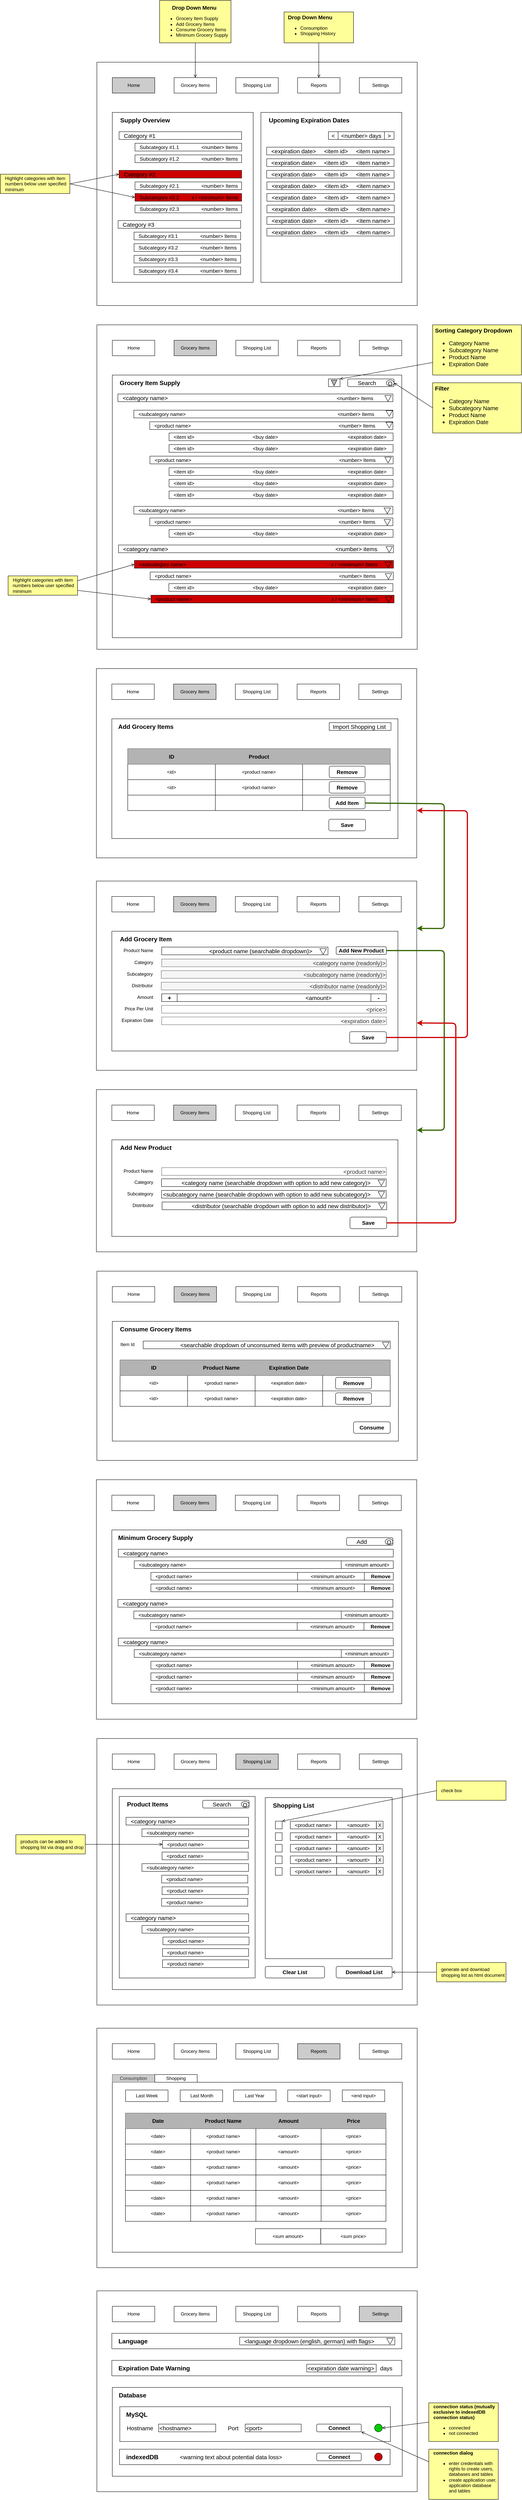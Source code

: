 <mxfile version="14.9.6" type="device"><diagram id="Ksbjp1rDjYdCrxRZ9wt3" name="Page-1"><mxGraphModel dx="2272" dy="1916" grid="1" gridSize="10" guides="1" tooltips="1" connect="1" arrows="1" fold="1" page="1" pageScale="1" pageWidth="850" pageHeight="1100" math="0" shadow="0"><root><mxCell id="0"/><mxCell id="1" parent="0"/><mxCell id="rosB4IsoOqjbeuEbhrWO-445" value="" style="rounded=0;whiteSpace=wrap;html=1;" parent="1" vertex="1"><mxGeometry x="80" y="5810" width="830" height="520" as="geometry"/></mxCell><mxCell id="rosB4IsoOqjbeuEbhrWO-516" value="" style="rounded=0;whiteSpace=wrap;html=1;strokeColor=#000000;align=left;" parent="1" vertex="1"><mxGeometry x="120" y="6060" width="751.25" height="230" as="geometry"/></mxCell><mxCell id="rosB4IsoOqjbeuEbhrWO-526" value="" style="rounded=0;whiteSpace=wrap;html=1;strokeColor=#000000;align=left;" parent="1" vertex="1"><mxGeometry x="139.44" y="6110" width="701.12" height="90" as="geometry"/></mxCell><mxCell id="WQAtoK85k_SqHO_mwqyF-1" value="" style="rounded=0;whiteSpace=wrap;html=1;" parent="1" vertex="1"><mxGeometry x="80" y="40" width="830" height="630" as="geometry"/></mxCell><mxCell id="WQAtoK85k_SqHO_mwqyF-2" value="" style="rounded=0;whiteSpace=wrap;html=1;fillColor=#CCCCCC;" parent="1" vertex="1"><mxGeometry x="120" y="80" width="110" height="40" as="geometry"/></mxCell><mxCell id="WQAtoK85k_SqHO_mwqyF-3" value="Home" style="text;html=1;strokeColor=none;fillColor=none;align=center;verticalAlign=middle;whiteSpace=wrap;rounded=0;" parent="1" vertex="1"><mxGeometry x="132.5" y="90" width="85" height="20" as="geometry"/></mxCell><mxCell id="WQAtoK85k_SqHO_mwqyF-4" value="" style="rounded=0;whiteSpace=wrap;html=1;" parent="1" vertex="1"><mxGeometry x="280" y="80" width="110" height="40" as="geometry"/></mxCell><mxCell id="WQAtoK85k_SqHO_mwqyF-5" value="Grocery Items" style="text;html=1;strokeColor=none;fillColor=none;align=center;verticalAlign=middle;whiteSpace=wrap;rounded=0;" parent="1" vertex="1"><mxGeometry x="286.25" y="90" width="97.5" height="20" as="geometry"/></mxCell><mxCell id="WQAtoK85k_SqHO_mwqyF-6" value="" style="rounded=0;whiteSpace=wrap;html=1;" parent="1" vertex="1"><mxGeometry x="440" y="80" width="110" height="40" as="geometry"/></mxCell><mxCell id="WQAtoK85k_SqHO_mwqyF-7" value="Shopping List" style="text;html=1;strokeColor=none;fillColor=none;align=center;verticalAlign=middle;whiteSpace=wrap;rounded=0;" parent="1" vertex="1"><mxGeometry x="446.25" y="90" width="97.5" height="20" as="geometry"/></mxCell><mxCell id="WQAtoK85k_SqHO_mwqyF-8" value="" style="rounded=0;whiteSpace=wrap;html=1;" parent="1" vertex="1"><mxGeometry x="600" y="80" width="110" height="40" as="geometry"/></mxCell><mxCell id="WQAtoK85k_SqHO_mwqyF-9" value="Reports" style="text;html=1;strokeColor=none;fillColor=none;align=center;verticalAlign=middle;whiteSpace=wrap;rounded=0;" parent="1" vertex="1"><mxGeometry x="606.25" y="90" width="97.5" height="20" as="geometry"/></mxCell><mxCell id="WQAtoK85k_SqHO_mwqyF-10" value="" style="rounded=0;whiteSpace=wrap;html=1;" parent="1" vertex="1"><mxGeometry x="760" y="80" width="110" height="40" as="geometry"/></mxCell><mxCell id="WQAtoK85k_SqHO_mwqyF-11" value="Settings" style="text;html=1;strokeColor=none;fillColor=none;align=center;verticalAlign=middle;whiteSpace=wrap;rounded=0;" parent="1" vertex="1"><mxGeometry x="766.25" y="90" width="97.5" height="20" as="geometry"/></mxCell><mxCell id="WQAtoK85k_SqHO_mwqyF-12" value="&lt;div style=&quot;text-align: center&quot;&gt;&lt;b style=&quot;font-size: 14px&quot;&gt;Drop Down Menu&lt;/b&gt;&lt;/div&gt;&lt;ul&gt;&lt;li&gt;Grocery Item Supply&lt;/li&gt;&lt;li&gt;Add Grocery Items&lt;/li&gt;&lt;li&gt;Consume Grocery Items&lt;/li&gt;&lt;li&gt;Minimum Grocery Supply&lt;/li&gt;&lt;/ul&gt;" style="text;html=1;align=left;verticalAlign=middle;whiteSpace=wrap;rounded=0;strokeColor=#000000;fillColor=#FFFF99;spacingTop=9;" parent="1" vertex="1"><mxGeometry x="242.51" y="-120" width="185" height="110" as="geometry"/></mxCell><mxCell id="WQAtoK85k_SqHO_mwqyF-13" value="" style="endArrow=open;html=1;entryX=0.5;entryY=0;entryDx=0;entryDy=0;exitX=0.5;exitY=1;exitDx=0;exitDy=0;startArrow=none;startFill=0;endFill=0;" parent="1" source="WQAtoK85k_SqHO_mwqyF-12" target="WQAtoK85k_SqHO_mwqyF-4" edge="1"><mxGeometry width="50" height="50" relative="1" as="geometry"><mxPoint x="400" y="420" as="sourcePoint"/><mxPoint x="450" y="370" as="targetPoint"/></mxGeometry></mxCell><mxCell id="WQAtoK85k_SqHO_mwqyF-15" value="&lt;div style=&quot;text-align: center&quot;&gt;&lt;b style=&quot;font-size: 14px&quot;&gt;Drop Down Menu&lt;/b&gt;&lt;/div&gt;&lt;ul&gt;&lt;li&gt;Consumption&lt;/li&gt;&lt;li&gt;Shopping History&lt;/li&gt;&lt;/ul&gt;" style="text;html=1;align=left;verticalAlign=middle;whiteSpace=wrap;rounded=0;strokeColor=#000000;fillColor=#FFFF99;" parent="1" vertex="1"><mxGeometry x="565" y="-90" width="180" height="80" as="geometry"/></mxCell><mxCell id="WQAtoK85k_SqHO_mwqyF-16" value="" style="endArrow=open;html=1;entryX=0.5;entryY=0;entryDx=0;entryDy=0;exitX=0.5;exitY=1;exitDx=0;exitDy=0;startArrow=none;startFill=0;endFill=0;" parent="1" source="WQAtoK85k_SqHO_mwqyF-15" target="WQAtoK85k_SqHO_mwqyF-8" edge="1"><mxGeometry width="50" height="50" relative="1" as="geometry"><mxPoint x="20" y="180" as="sourcePoint"/><mxPoint x="130" y="130" as="targetPoint"/></mxGeometry></mxCell><mxCell id="WQAtoK85k_SqHO_mwqyF-18" value="" style="rounded=0;whiteSpace=wrap;html=1;strokeColor=#000000;align=left;" parent="1" vertex="1"><mxGeometry x="120" y="170" width="365" height="440" as="geometry"/></mxCell><mxCell id="WQAtoK85k_SqHO_mwqyF-20" value="" style="rounded=0;whiteSpace=wrap;html=1;strokeColor=#000000;align=left;" parent="1" vertex="1"><mxGeometry x="505" y="170" width="365" height="440" as="geometry"/></mxCell><mxCell id="WQAtoK85k_SqHO_mwqyF-21" value="Supply Overview" style="text;html=1;strokeColor=none;fillColor=none;align=center;verticalAlign=middle;whiteSpace=wrap;rounded=0;fontSize=16;fontStyle=1" parent="1" vertex="1"><mxGeometry x="135" y="180" width="140" height="20" as="geometry"/></mxCell><mxCell id="WQAtoK85k_SqHO_mwqyF-22" value="Upcoming Expiration Dates" style="text;html=1;strokeColor=none;fillColor=none;align=center;verticalAlign=middle;whiteSpace=wrap;rounded=0;fontSize=16;fontStyle=1" parent="1" vertex="1"><mxGeometry x="520" y="180" width="220" height="20" as="geometry"/></mxCell><mxCell id="WQAtoK85k_SqHO_mwqyF-24" value="Category #1" style="text;html=1;align=left;verticalAlign=middle;whiteSpace=wrap;rounded=0;strokeColor=#000000;spacingLeft=10;fontSize=15;" parent="1" vertex="1"><mxGeometry x="137.5" y="220" width="317.5" height="20" as="geometry"/></mxCell><mxCell id="WQAtoK85k_SqHO_mwqyF-25" value="Category #2" style="text;html=1;align=left;verticalAlign=middle;whiteSpace=wrap;rounded=0;strokeColor=#000000;spacingLeft=10;fontSize=15;fillColor=#CC0000;" parent="1" vertex="1"><mxGeometry x="137.5" y="320" width="317.5" height="20" as="geometry"/></mxCell><mxCell id="WQAtoK85k_SqHO_mwqyF-26" value="Subcategory #1.1&amp;nbsp; &amp;nbsp; &amp;nbsp; &amp;nbsp; &amp;nbsp; &amp;nbsp; &amp;nbsp; &amp;nbsp; &amp;lt;number&amp;gt; Items&amp;nbsp;&amp;nbsp;" style="text;html=1;align=left;verticalAlign=middle;whiteSpace=wrap;rounded=0;strokeColor=#000000;spacingLeft=10;fontSize=13;" parent="1" vertex="1"><mxGeometry x="178.75" y="250" width="276.25" height="20" as="geometry"/></mxCell><mxCell id="WQAtoK85k_SqHO_mwqyF-27" value="Subcategory #1.2&amp;nbsp; &amp;nbsp; &amp;nbsp; &amp;nbsp; &amp;nbsp; &amp;nbsp; &amp;nbsp; &amp;nbsp; &amp;lt;number&amp;gt; Items&amp;nbsp;&amp;nbsp;" style="text;html=1;align=left;verticalAlign=middle;whiteSpace=wrap;rounded=0;strokeColor=#000000;spacingLeft=10;fontSize=13;" parent="1" vertex="1"><mxGeometry x="178.75" y="280" width="276.25" height="20" as="geometry"/></mxCell><mxCell id="WQAtoK85k_SqHO_mwqyF-28" value="Subcategory #2.1&amp;nbsp; &amp;nbsp; &amp;nbsp; &amp;nbsp; &amp;nbsp; &amp;nbsp; &amp;nbsp; &amp;nbsp; &amp;lt;number&amp;gt; Items&amp;nbsp;&amp;nbsp;" style="text;html=1;align=left;verticalAlign=middle;whiteSpace=wrap;rounded=0;strokeColor=#000000;spacingLeft=10;fontSize=13;" parent="1" vertex="1"><mxGeometry x="178.75" y="350" width="276.25" height="20" as="geometry"/></mxCell><mxCell id="WQAtoK85k_SqHO_mwqyF-29" value="Subcategory #2.2&amp;nbsp; &amp;nbsp; &amp;nbsp; &amp;nbsp; &amp;nbsp;x / &amp;lt;minimum&amp;gt; Items&amp;nbsp;&amp;nbsp;" style="text;html=1;align=left;verticalAlign=middle;whiteSpace=wrap;rounded=0;strokeColor=#000000;spacingLeft=10;fontSize=13;fillColor=#CC0000;" parent="1" vertex="1"><mxGeometry x="178.75" y="380" width="276.25" height="20" as="geometry"/></mxCell><mxCell id="WQAtoK85k_SqHO_mwqyF-30" value="Subcategory #2.3&amp;nbsp; &amp;nbsp; &amp;nbsp; &amp;nbsp; &amp;nbsp; &amp;nbsp; &amp;nbsp; &amp;nbsp; &amp;lt;number&amp;gt; Items&amp;nbsp;&amp;nbsp;" style="text;html=1;align=left;verticalAlign=middle;whiteSpace=wrap;rounded=0;strokeColor=#000000;spacingLeft=10;fontSize=13;" parent="1" vertex="1"><mxGeometry x="178.75" y="410" width="276.25" height="20" as="geometry"/></mxCell><mxCell id="WQAtoK85k_SqHO_mwqyF-32" value="Category #3" style="text;html=1;align=left;verticalAlign=middle;whiteSpace=wrap;rounded=0;strokeColor=#000000;spacingLeft=10;fontSize=15;" parent="1" vertex="1"><mxGeometry x="135" y="450" width="317.5" height="20" as="geometry"/></mxCell><mxCell id="WQAtoK85k_SqHO_mwqyF-33" value="Subcategory #3.1&amp;nbsp; &amp;nbsp; &amp;nbsp; &amp;nbsp; &amp;nbsp; &amp;nbsp; &amp;nbsp; &amp;nbsp; &amp;lt;number&amp;gt; Items&amp;nbsp;&amp;nbsp;" style="text;html=1;align=left;verticalAlign=middle;whiteSpace=wrap;rounded=0;strokeColor=#000000;spacingLeft=10;fontSize=13;" parent="1" vertex="1"><mxGeometry x="176.25" y="480" width="276.25" height="20" as="geometry"/></mxCell><mxCell id="WQAtoK85k_SqHO_mwqyF-34" value="Subcategory #3.2&amp;nbsp; &amp;nbsp; &amp;nbsp; &amp;nbsp; &amp;nbsp; &amp;nbsp; &amp;nbsp; &amp;nbsp; &amp;lt;number&amp;gt; Items&amp;nbsp;&amp;nbsp;" style="text;html=1;align=left;verticalAlign=middle;whiteSpace=wrap;rounded=0;strokeColor=#000000;spacingLeft=10;fontSize=13;" parent="1" vertex="1"><mxGeometry x="176.25" y="510" width="276.25" height="20" as="geometry"/></mxCell><mxCell id="WQAtoK85k_SqHO_mwqyF-35" value="Subcategory #3.3&amp;nbsp; &amp;nbsp; &amp;nbsp; &amp;nbsp; &amp;nbsp; &amp;nbsp; &amp;nbsp; &amp;nbsp; &amp;lt;number&amp;gt; Items&amp;nbsp;&amp;nbsp;" style="text;html=1;align=left;verticalAlign=middle;whiteSpace=wrap;rounded=0;strokeColor=#000000;spacingLeft=10;fontSize=13;" parent="1" vertex="1"><mxGeometry x="176.25" y="540" width="276.25" height="20" as="geometry"/></mxCell><mxCell id="WQAtoK85k_SqHO_mwqyF-36" value="Subcategory #3.4&amp;nbsp; &amp;nbsp; &amp;nbsp; &amp;nbsp; &amp;nbsp; &amp;nbsp; &amp;nbsp; &amp;nbsp; &amp;lt;number&amp;gt; Items&amp;nbsp;&amp;nbsp;" style="text;html=1;align=left;verticalAlign=middle;whiteSpace=wrap;rounded=0;strokeColor=#000000;spacingLeft=10;fontSize=13;" parent="1" vertex="1"><mxGeometry x="176.25" y="570" width="276.25" height="20" as="geometry"/></mxCell><mxCell id="WQAtoK85k_SqHO_mwqyF-37" value="Highlight categories with item numbers below user specified minimum" style="text;html=1;align=left;verticalAlign=middle;whiteSpace=wrap;rounded=0;strokeColor=#000000;spacingLeft=10;fillColor=#FFFF99;" parent="1" vertex="1"><mxGeometry x="-170" y="330" width="180" height="50" as="geometry"/></mxCell><mxCell id="WQAtoK85k_SqHO_mwqyF-38" value="" style="endArrow=open;html=1;entryX=0;entryY=0.5;entryDx=0;entryDy=0;exitX=1;exitY=0.5;exitDx=0;exitDy=0;startArrow=none;startFill=0;endFill=0;" parent="1" source="WQAtoK85k_SqHO_mwqyF-37" target="WQAtoK85k_SqHO_mwqyF-25" edge="1"><mxGeometry width="50" height="50" relative="1" as="geometry"><mxPoint x="20" y="180" as="sourcePoint"/><mxPoint x="130" y="130" as="targetPoint"/></mxGeometry></mxCell><mxCell id="WQAtoK85k_SqHO_mwqyF-39" value="" style="endArrow=open;html=1;entryX=0;entryY=0.5;entryDx=0;entryDy=0;exitX=1;exitY=0.5;exitDx=0;exitDy=0;startArrow=none;startFill=0;endFill=0;" parent="1" source="WQAtoK85k_SqHO_mwqyF-37" target="WQAtoK85k_SqHO_mwqyF-29" edge="1"><mxGeometry width="50" height="50" relative="1" as="geometry"><mxPoint x="10" y="340" as="sourcePoint"/><mxPoint x="147.5" y="340" as="targetPoint"/></mxGeometry></mxCell><mxCell id="WQAtoK85k_SqHO_mwqyF-41" value="&amp;lt;expiration date&amp;gt;&amp;nbsp; &amp;nbsp; &amp;nbsp;&amp;lt;item id&amp;gt;&amp;nbsp; &amp;nbsp; &amp;nbsp;&amp;lt;item name&amp;gt;" style="text;html=1;align=left;verticalAlign=middle;whiteSpace=wrap;rounded=0;strokeColor=#000000;spacingLeft=10;fontSize=15;" parent="1" vertex="1"><mxGeometry x="520" y="260" width="330" height="20" as="geometry"/></mxCell><mxCell id="WQAtoK85k_SqHO_mwqyF-42" value="&amp;lt;expiration date&amp;gt;&amp;nbsp; &amp;nbsp; &amp;nbsp;&amp;lt;item id&amp;gt;&amp;nbsp; &amp;nbsp; &amp;nbsp;&amp;lt;item name&amp;gt;" style="text;html=1;align=left;verticalAlign=middle;whiteSpace=wrap;rounded=0;strokeColor=#000000;spacingLeft=10;fontSize=15;" parent="1" vertex="1"><mxGeometry x="520" y="290" width="330" height="20" as="geometry"/></mxCell><mxCell id="WQAtoK85k_SqHO_mwqyF-43" value="&amp;lt;expiration date&amp;gt;&amp;nbsp; &amp;nbsp; &amp;nbsp;&amp;lt;item id&amp;gt;&amp;nbsp; &amp;nbsp; &amp;nbsp;&amp;lt;item name&amp;gt;" style="text;html=1;align=left;verticalAlign=middle;whiteSpace=wrap;rounded=0;strokeColor=#000000;spacingLeft=10;fontSize=15;" parent="1" vertex="1"><mxGeometry x="520" y="320" width="330" height="20" as="geometry"/></mxCell><mxCell id="eXbdtd18yUWpFi5cw4kQ-1" value="" style="rounded=0;whiteSpace=wrap;html=1;" parent="1" vertex="1"><mxGeometry x="705" y="220" width="120" height="20" as="geometry"/></mxCell><mxCell id="eXbdtd18yUWpFi5cw4kQ-2" value="&amp;lt;number&amp;gt; days" style="text;html=1;strokeColor=none;fillColor=none;align=center;verticalAlign=middle;whiteSpace=wrap;rounded=0;fontSize=15;" parent="1" vertex="1"><mxGeometry x="700" y="222.5" width="130" height="15" as="geometry"/></mxCell><mxCell id="eXbdtd18yUWpFi5cw4kQ-3" value="&amp;lt;" style="text;html=1;fillColor=none;align=center;verticalAlign=middle;whiteSpace=wrap;rounded=0;fontSize=15;strokeColor=#000000;" parent="1" vertex="1"><mxGeometry x="680" y="220" width="25" height="20" as="geometry"/></mxCell><mxCell id="eXbdtd18yUWpFi5cw4kQ-4" value="&amp;gt;" style="text;html=1;fillColor=none;align=center;verticalAlign=middle;whiteSpace=wrap;rounded=0;fontSize=15;strokeColor=#000000;" parent="1" vertex="1"><mxGeometry x="825" y="220" width="25" height="20" as="geometry"/></mxCell><mxCell id="eXbdtd18yUWpFi5cw4kQ-22" value="" style="rounded=0;whiteSpace=wrap;html=1;" parent="1" vertex="1"><mxGeometry x="80" y="720" width="830" height="840" as="geometry"/></mxCell><mxCell id="eXbdtd18yUWpFi5cw4kQ-23" value="" style="rounded=0;whiteSpace=wrap;html=1;fillColor=none;" parent="1" vertex="1"><mxGeometry x="120" y="760" width="110" height="40" as="geometry"/></mxCell><mxCell id="eXbdtd18yUWpFi5cw4kQ-24" value="Home" style="text;html=1;strokeColor=none;fillColor=none;align=center;verticalAlign=middle;whiteSpace=wrap;rounded=0;" parent="1" vertex="1"><mxGeometry x="132.5" y="770" width="85" height="20" as="geometry"/></mxCell><mxCell id="eXbdtd18yUWpFi5cw4kQ-25" value="" style="rounded=0;whiteSpace=wrap;html=1;fillColor=#CCCCCC;" parent="1" vertex="1"><mxGeometry x="280" y="760" width="110" height="40" as="geometry"/></mxCell><mxCell id="eXbdtd18yUWpFi5cw4kQ-26" value="Grocery Items" style="text;html=1;strokeColor=none;fillColor=none;align=center;verticalAlign=middle;whiteSpace=wrap;rounded=0;" parent="1" vertex="1"><mxGeometry x="286.25" y="770" width="97.5" height="20" as="geometry"/></mxCell><mxCell id="eXbdtd18yUWpFi5cw4kQ-27" value="" style="rounded=0;whiteSpace=wrap;html=1;" parent="1" vertex="1"><mxGeometry x="440" y="760" width="110" height="40" as="geometry"/></mxCell><mxCell id="eXbdtd18yUWpFi5cw4kQ-28" value="Shopping List" style="text;html=1;strokeColor=none;fillColor=none;align=center;verticalAlign=middle;whiteSpace=wrap;rounded=0;" parent="1" vertex="1"><mxGeometry x="446.25" y="770" width="97.5" height="20" as="geometry"/></mxCell><mxCell id="eXbdtd18yUWpFi5cw4kQ-29" value="" style="rounded=0;whiteSpace=wrap;html=1;" parent="1" vertex="1"><mxGeometry x="600" y="760" width="110" height="40" as="geometry"/></mxCell><mxCell id="eXbdtd18yUWpFi5cw4kQ-30" value="Reports" style="text;html=1;strokeColor=none;fillColor=none;align=center;verticalAlign=middle;whiteSpace=wrap;rounded=0;" parent="1" vertex="1"><mxGeometry x="606.25" y="770" width="97.5" height="20" as="geometry"/></mxCell><mxCell id="eXbdtd18yUWpFi5cw4kQ-31" value="" style="rounded=0;whiteSpace=wrap;html=1;" parent="1" vertex="1"><mxGeometry x="760" y="760" width="110" height="40" as="geometry"/></mxCell><mxCell id="eXbdtd18yUWpFi5cw4kQ-32" value="Settings" style="text;html=1;strokeColor=none;fillColor=none;align=center;verticalAlign=middle;whiteSpace=wrap;rounded=0;" parent="1" vertex="1"><mxGeometry x="766.25" y="770" width="97.5" height="20" as="geometry"/></mxCell><mxCell id="eXbdtd18yUWpFi5cw4kQ-33" value="" style="rounded=0;whiteSpace=wrap;html=1;strokeColor=#000000;align=left;" parent="1" vertex="1"><mxGeometry x="120" y="850" width="750" height="680" as="geometry"/></mxCell><mxCell id="eXbdtd18yUWpFi5cw4kQ-35" value="Grocery Item Supply" style="text;html=1;strokeColor=none;fillColor=none;align=center;verticalAlign=middle;whiteSpace=wrap;rounded=0;fontSize=16;fontStyle=1" parent="1" vertex="1"><mxGeometry x="135" y="860" width="165" height="20" as="geometry"/></mxCell><mxCell id="eXbdtd18yUWpFi5cw4kQ-37" value="&amp;lt;category name&amp;gt;&amp;nbsp;&lt;span style=&quot;font-size: 13px&quot;&gt;&amp;nbsp; &amp;nbsp; &amp;nbsp; &amp;nbsp; &amp;nbsp; &amp;nbsp; &amp;nbsp; &amp;nbsp; &amp;nbsp; &amp;nbsp; &amp;nbsp; &amp;nbsp; &amp;nbsp; &amp;nbsp; &amp;nbsp; &amp;nbsp; &amp;nbsp; &amp;nbsp; &amp;nbsp; &amp;nbsp; &amp;nbsp; &amp;nbsp; &amp;nbsp; &amp;nbsp; &amp;nbsp; &amp;nbsp; &amp;nbsp; &amp;nbsp; &amp;nbsp; &amp;nbsp; &amp;nbsp; &amp;nbsp; &amp;nbsp; &amp;nbsp; &amp;nbsp; &amp;nbsp; &amp;nbsp; &amp;nbsp; &amp;nbsp; &amp;nbsp; &amp;nbsp; &amp;nbsp; &amp;nbsp; &amp;nbsp; &amp;nbsp; &amp;nbsp; &amp;nbsp; &amp;nbsp; &amp;nbsp; &amp;nbsp; &amp;nbsp; &amp;nbsp; &amp;nbsp; &amp;nbsp; &amp;nbsp; &amp;nbsp; &amp;nbsp; &amp;nbsp; &amp;nbsp; &amp;nbsp; &amp;lt;number&amp;gt; Items&amp;nbsp;&lt;/span&gt;" style="text;html=1;align=left;verticalAlign=middle;whiteSpace=wrap;rounded=0;strokeColor=#000000;spacingLeft=10;fontSize=15;" parent="1" vertex="1"><mxGeometry x="134.5" y="899" width="712.5" height="20" as="geometry"/></mxCell><mxCell id="eXbdtd18yUWpFi5cw4kQ-38" value="&amp;lt;category name&amp;gt;&amp;nbsp; &amp;nbsp; &amp;nbsp; &amp;nbsp; &amp;nbsp; &amp;nbsp; &amp;nbsp; &amp;nbsp; &amp;nbsp; &amp;nbsp; &amp;nbsp; &amp;nbsp; &amp;nbsp; &amp;nbsp; &amp;nbsp; &amp;nbsp; &amp;nbsp; &amp;nbsp; &amp;nbsp; &amp;nbsp; &amp;nbsp; &amp;nbsp; &amp;nbsp; &amp;nbsp; &amp;nbsp; &amp;nbsp; &amp;nbsp; &amp;nbsp; &amp;nbsp; &amp;nbsp; &amp;nbsp; &amp;nbsp; &amp;nbsp; &amp;nbsp; &amp;nbsp; &amp;nbsp; &amp;nbsp; &amp;nbsp; &amp;nbsp; &amp;nbsp; &amp;nbsp; &amp;nbsp; &amp;nbsp; &amp;nbsp; &amp;nbsp; &amp;nbsp; &amp;nbsp; &amp;nbsp; &amp;nbsp; &amp;nbsp; &amp;nbsp; &amp;nbsp; &amp;lt;number&amp;gt; items" style="text;html=1;align=left;verticalAlign=middle;whiteSpace=wrap;rounded=0;strokeColor=#000000;spacingLeft=10;fontSize=15;" parent="1" vertex="1"><mxGeometry x="136" y="1290" width="712.5" height="20" as="geometry"/></mxCell><mxCell id="eXbdtd18yUWpFi5cw4kQ-39" value="&amp;lt;subcategory name&amp;gt;&amp;nbsp; &amp;nbsp; &amp;nbsp; &amp;nbsp; &amp;nbsp; &amp;nbsp; &amp;nbsp; &amp;nbsp; &amp;nbsp; &amp;nbsp; &amp;nbsp; &amp;nbsp; &amp;nbsp; &amp;nbsp; &amp;nbsp; &amp;nbsp; &amp;nbsp; &amp;nbsp; &amp;nbsp; &amp;nbsp; &amp;nbsp; &amp;nbsp; &amp;nbsp; &amp;nbsp; &amp;nbsp; &amp;nbsp; &amp;nbsp; &amp;nbsp; &amp;nbsp; &amp;nbsp; &amp;nbsp; &amp;nbsp; &amp;nbsp; &amp;nbsp; &amp;nbsp; &amp;nbsp; &amp;nbsp; &amp;nbsp; &amp;nbsp; &amp;nbsp; &amp;nbsp; &amp;nbsp; &amp;nbsp; &amp;nbsp; &amp;nbsp; &amp;nbsp; &amp;nbsp; &amp;nbsp; &amp;nbsp; &amp;nbsp; &amp;nbsp; &amp;nbsp; &amp;nbsp; &amp;nbsp; &amp;nbsp;&amp;lt;number&amp;gt; Items&amp;nbsp;&amp;nbsp;" style="text;html=1;align=left;verticalAlign=middle;whiteSpace=wrap;rounded=0;strokeColor=#000000;spacingLeft=10;fontSize=13;" parent="1" vertex="1"><mxGeometry x="175.75" y="941" width="671.25" height="20" as="geometry"/></mxCell><mxCell id="eXbdtd18yUWpFi5cw4kQ-40" value="&amp;lt;product name&amp;gt;&amp;nbsp; &amp;nbsp; &amp;nbsp; &amp;nbsp; &amp;nbsp; &amp;nbsp; &amp;nbsp; &amp;nbsp; &amp;nbsp; &amp;nbsp; &amp;nbsp; &amp;nbsp; &amp;nbsp; &amp;nbsp; &amp;nbsp; &amp;nbsp; &amp;nbsp; &amp;nbsp; &amp;nbsp; &amp;nbsp; &amp;nbsp; &amp;nbsp; &amp;nbsp; &amp;nbsp; &amp;nbsp; &amp;nbsp; &amp;nbsp; &amp;nbsp; &amp;nbsp; &amp;nbsp; &amp;nbsp; &amp;nbsp; &amp;nbsp; &amp;nbsp; &amp;nbsp; &amp;nbsp; &amp;nbsp; &amp;nbsp; &amp;nbsp; &amp;nbsp; &amp;nbsp; &amp;nbsp; &amp;nbsp; &amp;nbsp; &amp;nbsp; &amp;nbsp; &amp;nbsp; &amp;nbsp; &amp;nbsp; &amp;nbsp; &amp;nbsp; &amp;nbsp; &amp;nbsp; &amp;lt;number&amp;gt; Items&amp;nbsp;&amp;nbsp;" style="text;html=1;align=left;verticalAlign=middle;whiteSpace=wrap;rounded=0;strokeColor=#000000;spacingLeft=10;fontSize=13;" parent="1" vertex="1"><mxGeometry x="217" y="971" width="630" height="20" as="geometry"/></mxCell><mxCell id="eXbdtd18yUWpFi5cw4kQ-42" value="&amp;lt;subcategory name&amp;gt;&amp;nbsp; &amp;nbsp; &amp;nbsp; &amp;nbsp; &amp;nbsp; &amp;nbsp; &amp;nbsp; &amp;nbsp; &amp;nbsp; &amp;nbsp; &amp;nbsp; &amp;nbsp; &amp;nbsp; &amp;nbsp; &amp;nbsp; &amp;nbsp; &amp;nbsp; &amp;nbsp; &amp;nbsp; &amp;nbsp; &amp;nbsp; &amp;nbsp; &amp;nbsp; &amp;nbsp; &amp;nbsp; &amp;nbsp; &amp;nbsp; &amp;nbsp; &amp;nbsp; &amp;nbsp; &amp;nbsp; &amp;nbsp; &amp;nbsp; &amp;nbsp; &amp;nbsp; &amp;nbsp; &amp;nbsp; &amp;nbsp; &amp;nbsp; &amp;nbsp; &amp;nbsp; &amp;nbsp; &amp;nbsp; &amp;nbsp; &amp;nbsp; &amp;nbsp; &amp;nbsp; &amp;nbsp; &amp;nbsp; &amp;nbsp; &amp;nbsp; &amp;nbsp; x / &amp;lt;minimum&amp;gt; Items&amp;nbsp;&amp;nbsp;" style="text;html=1;align=left;verticalAlign=middle;whiteSpace=wrap;rounded=0;strokeColor=#000000;spacingLeft=10;fontSize=13;fillColor=#CC0000;" parent="1" vertex="1"><mxGeometry x="177.25" y="1330" width="671.25" height="20" as="geometry"/></mxCell><mxCell id="eXbdtd18yUWpFi5cw4kQ-60" value="Search" style="rounded=1;whiteSpace=wrap;html=1;fontSize=15;strokeColor=#000000;fillColor=none;align=left;spacingLeft=24;" parent="1" vertex="1"><mxGeometry x="730" y="860" width="120" height="20" as="geometry"/></mxCell><mxCell id="eXbdtd18yUWpFi5cw4kQ-61" value="O" style="ellipse;whiteSpace=wrap;html=1;fontSize=15;strokeColor=#000000;fillColor=none;align=center;" parent="1" vertex="1"><mxGeometry x="830" y="863" width="20" height="15" as="geometry"/></mxCell><mxCell id="eXbdtd18yUWpFi5cw4kQ-62" value="" style="rounded=0;whiteSpace=wrap;html=1;fontSize=15;strokeColor=#000000;fillColor=none;align=left;" parent="1" vertex="1"><mxGeometry x="680" y="860" width="30" height="20" as="geometry"/></mxCell><mxCell id="eXbdtd18yUWpFi5cw4kQ-63" value="" style="triangle;whiteSpace=wrap;html=1;fontSize=15;strokeColor=#000000;align=left;rotation=90;fillColor=#B3B3B3;" parent="1" vertex="1"><mxGeometry x="687" y="863" width="15" height="15" as="geometry"/></mxCell><mxCell id="eXbdtd18yUWpFi5cw4kQ-64" value="&lt;div&gt;&lt;span&gt;&lt;b&gt;&amp;nbsp;Sorting Category Dropdown&lt;/b&gt;&lt;/span&gt;&lt;/div&gt;&lt;ul&gt;&lt;li&gt;Category Name&lt;/li&gt;&lt;li&gt;Subcategory Name&lt;/li&gt;&lt;li&gt;Product Name&lt;/li&gt;&lt;li&gt;Expiration Date&lt;/li&gt;&lt;/ul&gt;" style="text;html=1;align=left;verticalAlign=middle;whiteSpace=wrap;rounded=0;fontSize=15;fillColor=#FFFF99;strokeColor=#000000;" parent="1" vertex="1"><mxGeometry x="950" y="720" width="230" height="130" as="geometry"/></mxCell><mxCell id="eXbdtd18yUWpFi5cw4kQ-66" value="" style="triangle;whiteSpace=wrap;html=1;fontSize=15;strokeColor=#000000;align=left;rotation=90;fillColor=none;" parent="1" vertex="1"><mxGeometry x="827" y="902" width="15" height="17" as="geometry"/></mxCell><mxCell id="eXbdtd18yUWpFi5cw4kQ-67" value="" style="endArrow=open;html=1;entryX=1;entryY=0;entryDx=0;entryDy=0;exitX=0;exitY=0.75;exitDx=0;exitDy=0;startArrow=none;startFill=0;endFill=0;" parent="1" source="eXbdtd18yUWpFi5cw4kQ-64" target="eXbdtd18yUWpFi5cw4kQ-62" edge="1"><mxGeometry width="50" height="50" relative="1" as="geometry"><mxPoint x="1070" y="570" as="sourcePoint"/><mxPoint x="1238.75" y="605" as="targetPoint"/></mxGeometry></mxCell><mxCell id="eXbdtd18yUWpFi5cw4kQ-68" value="" style="triangle;whiteSpace=wrap;html=1;fontSize=15;strokeColor=#000000;align=left;rotation=90;fillColor=none;" parent="1" vertex="1"><mxGeometry x="830" y="941" width="15" height="17" as="geometry"/></mxCell><mxCell id="eXbdtd18yUWpFi5cw4kQ-69" value="" style="triangle;whiteSpace=wrap;html=1;fontSize=15;strokeColor=#000000;align=left;rotation=90;fillColor=none;" parent="1" vertex="1"><mxGeometry x="830" y="971" width="15" height="17" as="geometry"/></mxCell><mxCell id="eXbdtd18yUWpFi5cw4kQ-70" value="&amp;lt;item id&amp;gt;&amp;nbsp; &amp;nbsp; &amp;nbsp; &amp;nbsp; &amp;nbsp; &amp;nbsp; &amp;nbsp; &amp;nbsp; &amp;nbsp; &amp;nbsp; &amp;nbsp; &amp;nbsp; &amp;nbsp; &amp;nbsp; &amp;nbsp; &amp;nbsp; &amp;nbsp; &amp;nbsp; &amp;nbsp; &amp;nbsp; &amp;nbsp; &amp;lt;buy date&amp;gt;&amp;nbsp; &amp;nbsp; &amp;nbsp; &amp;nbsp; &amp;nbsp; &amp;nbsp; &amp;nbsp; &amp;nbsp; &amp;nbsp; &amp;nbsp; &amp;nbsp; &amp;nbsp; &amp;nbsp; &amp;nbsp; &amp;nbsp; &amp;nbsp; &amp;nbsp; &amp;nbsp; &amp;nbsp; &amp;nbsp; &amp;nbsp; &amp;nbsp; &amp;nbsp; &amp;nbsp; &amp;nbsp; &amp;lt;expiration date&amp;gt;&amp;nbsp;&amp;nbsp;" style="text;html=1;align=left;verticalAlign=middle;whiteSpace=wrap;rounded=0;strokeColor=#000000;spacingLeft=10;fontSize=13;" parent="1" vertex="1"><mxGeometry x="267" y="1000" width="580.5" height="20" as="geometry"/></mxCell><mxCell id="eXbdtd18yUWpFi5cw4kQ-72" value="&amp;lt;product name&amp;gt;&amp;nbsp; &amp;nbsp; &amp;nbsp; &amp;nbsp; &amp;nbsp; &amp;nbsp; &amp;nbsp; &amp;nbsp; &amp;nbsp; &amp;nbsp; &amp;nbsp; &amp;nbsp; &amp;nbsp; &amp;nbsp; &amp;nbsp; &amp;nbsp; &amp;nbsp; &amp;nbsp; &amp;nbsp; &amp;nbsp; &amp;nbsp; &amp;nbsp; &amp;nbsp; &amp;nbsp; &amp;nbsp; &amp;nbsp; &amp;nbsp; &amp;nbsp; &amp;nbsp; &amp;nbsp; &amp;nbsp; &amp;nbsp; &amp;nbsp; &amp;nbsp; &amp;nbsp; &amp;nbsp; &amp;nbsp; &amp;nbsp; &amp;nbsp; &amp;nbsp; &amp;nbsp; &amp;nbsp; &amp;nbsp; &amp;nbsp; &amp;nbsp; &amp;nbsp; &amp;nbsp; &amp;nbsp; &amp;nbsp; &amp;nbsp; &amp;nbsp; &amp;nbsp; &amp;nbsp; &amp;lt;number&amp;gt; Items&amp;nbsp;&amp;nbsp;" style="text;html=1;align=left;verticalAlign=middle;whiteSpace=wrap;rounded=0;strokeColor=#000000;spacingLeft=10;fontSize=13;" parent="1" vertex="1"><mxGeometry x="217.5" y="1060" width="630" height="20" as="geometry"/></mxCell><mxCell id="eXbdtd18yUWpFi5cw4kQ-76" value="&amp;lt;subcategory name&amp;gt;&amp;nbsp; &amp;nbsp; &amp;nbsp; &amp;nbsp; &amp;nbsp; &amp;nbsp; &amp;nbsp; &amp;nbsp; &amp;nbsp; &amp;nbsp; &amp;nbsp; &amp;nbsp; &amp;nbsp; &amp;nbsp; &amp;nbsp; &amp;nbsp; &amp;nbsp; &amp;nbsp; &amp;nbsp; &amp;nbsp; &amp;nbsp; &amp;nbsp; &amp;nbsp; &amp;nbsp; &amp;nbsp; &amp;nbsp; &amp;nbsp; &amp;nbsp; &amp;nbsp; &amp;nbsp; &amp;nbsp; &amp;nbsp; &amp;nbsp; &amp;nbsp; &amp;nbsp; &amp;nbsp; &amp;nbsp; &amp;nbsp; &amp;nbsp; &amp;nbsp; &amp;nbsp; &amp;nbsp; &amp;nbsp; &amp;nbsp; &amp;nbsp; &amp;nbsp; &amp;nbsp; &amp;nbsp; &amp;nbsp; &amp;nbsp; &amp;nbsp; &amp;nbsp; &amp;nbsp; &amp;nbsp; &amp;nbsp;&amp;lt;number&amp;gt; Items&amp;nbsp;&amp;nbsp;" style="text;html=1;align=left;verticalAlign=middle;whiteSpace=wrap;rounded=0;strokeColor=#000000;spacingLeft=10;fontSize=13;" parent="1" vertex="1"><mxGeometry x="175.75" y="1190" width="671.25" height="20" as="geometry"/></mxCell><mxCell id="eXbdtd18yUWpFi5cw4kQ-77" value="&amp;lt;product name&amp;gt;&amp;nbsp; &amp;nbsp; &amp;nbsp; &amp;nbsp; &amp;nbsp; &amp;nbsp; &amp;nbsp; &amp;nbsp; &amp;nbsp; &amp;nbsp; &amp;nbsp; &amp;nbsp; &amp;nbsp; &amp;nbsp; &amp;nbsp; &amp;nbsp; &amp;nbsp; &amp;nbsp; &amp;nbsp; &amp;nbsp; &amp;nbsp; &amp;nbsp; &amp;nbsp; &amp;nbsp; &amp;nbsp; &amp;nbsp; &amp;nbsp; &amp;nbsp; &amp;nbsp; &amp;nbsp; &amp;nbsp; &amp;nbsp; &amp;nbsp; &amp;nbsp; &amp;nbsp; &amp;nbsp; &amp;nbsp; &amp;nbsp; &amp;nbsp; &amp;nbsp; &amp;nbsp; &amp;nbsp; &amp;nbsp; &amp;nbsp; &amp;nbsp; &amp;nbsp; &amp;nbsp; &amp;nbsp; &amp;nbsp; &amp;nbsp; &amp;nbsp; &amp;nbsp; &amp;nbsp; &amp;lt;number&amp;gt; Items&amp;nbsp;&amp;nbsp;" style="text;html=1;align=left;verticalAlign=middle;whiteSpace=wrap;rounded=0;strokeColor=#000000;spacingLeft=10;fontSize=13;" parent="1" vertex="1"><mxGeometry x="217" y="1220" width="630" height="20" as="geometry"/></mxCell><mxCell id="eXbdtd18yUWpFi5cw4kQ-80" value="" style="triangle;whiteSpace=wrap;html=1;fontSize=15;strokeColor=#000000;align=left;rotation=90;fillColor=none;" parent="1" vertex="1"><mxGeometry x="827" y="1061.5" width="15" height="17" as="geometry"/></mxCell><mxCell id="eXbdtd18yUWpFi5cw4kQ-81" value="" style="triangle;whiteSpace=wrap;html=1;fontSize=15;strokeColor=#000000;align=left;rotation=90;fillColor=none;" parent="1" vertex="1"><mxGeometry x="825" y="1193" width="15" height="17" as="geometry"/></mxCell><mxCell id="eXbdtd18yUWpFi5cw4kQ-82" value="" style="triangle;whiteSpace=wrap;html=1;fontSize=15;strokeColor=#000000;align=left;rotation=90;fillColor=none;" parent="1" vertex="1"><mxGeometry x="825" y="1223" width="15" height="17" as="geometry"/></mxCell><mxCell id="eXbdtd18yUWpFi5cw4kQ-83" value="" style="triangle;whiteSpace=wrap;html=1;fontSize=15;strokeColor=#000000;align=left;rotation=90;fillColor=none;" parent="1" vertex="1"><mxGeometry x="827.5" y="1333" width="15" height="17" as="geometry"/></mxCell><mxCell id="eXbdtd18yUWpFi5cw4kQ-84" value="" style="triangle;whiteSpace=wrap;html=1;fontSize=15;strokeColor=#000000;align=left;rotation=90;fillColor=none;" parent="1" vertex="1"><mxGeometry x="830" y="1293" width="15" height="17" as="geometry"/></mxCell><mxCell id="eXbdtd18yUWpFi5cw4kQ-85" value="&amp;lt;product name&amp;gt;&amp;nbsp; &amp;nbsp; &amp;nbsp; &amp;nbsp; &amp;nbsp; &amp;nbsp; &amp;nbsp; &amp;nbsp; &amp;nbsp; &amp;nbsp; &amp;nbsp; &amp;nbsp; &amp;nbsp; &amp;nbsp; &amp;nbsp; &amp;nbsp; &amp;nbsp; &amp;nbsp; &amp;nbsp; &amp;nbsp; &amp;nbsp; &amp;nbsp; &amp;nbsp; &amp;nbsp; &amp;nbsp; &amp;nbsp; &amp;nbsp; &amp;nbsp; &amp;nbsp; &amp;nbsp; &amp;nbsp; &amp;nbsp; &amp;nbsp; &amp;nbsp; &amp;nbsp; &amp;nbsp; &amp;nbsp; &amp;nbsp; &amp;nbsp; &amp;nbsp; &amp;nbsp; &amp;nbsp; &amp;nbsp; &amp;nbsp; &amp;nbsp; &amp;nbsp; &amp;nbsp; &amp;nbsp; &amp;nbsp; &amp;nbsp; &amp;nbsp; &amp;nbsp; &amp;nbsp; &amp;lt;number&amp;gt; Items&amp;nbsp;&amp;nbsp;" style="text;html=1;align=left;verticalAlign=middle;whiteSpace=wrap;rounded=0;strokeColor=#000000;spacingLeft=10;fontSize=13;" parent="1" vertex="1"><mxGeometry x="218" y="1360" width="630" height="20" as="geometry"/></mxCell><mxCell id="eXbdtd18yUWpFi5cw4kQ-87" value="" style="triangle;whiteSpace=wrap;html=1;fontSize=15;strokeColor=#000000;align=left;rotation=90;fillColor=none;" parent="1" vertex="1"><mxGeometry x="828" y="1363" width="15" height="17" as="geometry"/></mxCell><mxCell id="eXbdtd18yUWpFi5cw4kQ-88" value="&amp;lt;product name&amp;gt;&amp;nbsp; &amp;nbsp; &amp;nbsp; &amp;nbsp; &amp;nbsp; &amp;nbsp; &amp;nbsp; &amp;nbsp; &amp;nbsp; &amp;nbsp; &amp;nbsp; &amp;nbsp; &amp;nbsp; &amp;nbsp; &amp;nbsp; &amp;nbsp; &amp;nbsp; &amp;nbsp; &amp;nbsp; &amp;nbsp; &amp;nbsp; &amp;nbsp; &amp;nbsp; &amp;nbsp; &amp;nbsp; &amp;nbsp; &amp;nbsp; &amp;nbsp; &amp;nbsp; &amp;nbsp; &amp;nbsp; &amp;nbsp; &amp;nbsp; &amp;nbsp; &amp;nbsp; &amp;nbsp; &amp;nbsp; &amp;nbsp; &amp;nbsp; &amp;nbsp; &amp;nbsp; &amp;nbsp; &amp;nbsp; &amp;nbsp; &amp;nbsp; &amp;nbsp; &amp;nbsp; &amp;nbsp; &amp;nbsp; &amp;nbsp; x / &amp;lt;minimum&amp;gt; Items&amp;nbsp;&amp;nbsp;" style="text;html=1;align=left;verticalAlign=middle;whiteSpace=wrap;rounded=0;strokeColor=#000000;spacingLeft=10;fontSize=13;fillColor=#CC0000;" parent="1" vertex="1"><mxGeometry x="220" y="1420" width="630" height="20" as="geometry"/></mxCell><mxCell id="eXbdtd18yUWpFi5cw4kQ-90" value="" style="triangle;whiteSpace=wrap;html=1;fontSize=15;strokeColor=#000000;align=left;rotation=90;fillColor=none;" parent="1" vertex="1"><mxGeometry x="828" y="1423" width="15" height="17" as="geometry"/></mxCell><mxCell id="eXbdtd18yUWpFi5cw4kQ-91" value="Highlight categories with item numbers below user specified minimum" style="text;html=1;align=left;verticalAlign=middle;whiteSpace=wrap;rounded=0;strokeColor=#000000;spacingLeft=10;fillColor=#FFFF99;" parent="1" vertex="1"><mxGeometry x="-150" y="1370" width="180" height="50" as="geometry"/></mxCell><mxCell id="eXbdtd18yUWpFi5cw4kQ-92" value="" style="endArrow=open;html=1;entryX=0;entryY=0.5;entryDx=0;entryDy=0;exitX=1;exitY=0.25;exitDx=0;exitDy=0;startArrow=none;startFill=0;endFill=0;" parent="1" source="eXbdtd18yUWpFi5cw4kQ-91" target="eXbdtd18yUWpFi5cw4kQ-42" edge="1"><mxGeometry width="50" height="50" relative="1" as="geometry"><mxPoint x="100" y="1210" as="sourcePoint"/><mxPoint x="-140" y="1252.5" as="targetPoint"/></mxGeometry></mxCell><mxCell id="eXbdtd18yUWpFi5cw4kQ-93" value="" style="endArrow=open;html=1;entryX=0;entryY=0.5;entryDx=0;entryDy=0;exitX=1;exitY=0.75;exitDx=0;exitDy=0;startArrow=none;startFill=0;endFill=0;" parent="1" source="eXbdtd18yUWpFi5cw4kQ-91" target="eXbdtd18yUWpFi5cw4kQ-88" edge="1"><mxGeometry width="50" height="50" relative="1" as="geometry"><mxPoint x="40" y="1392.5" as="sourcePoint"/><mxPoint x="189.25" y="1350" as="targetPoint"/></mxGeometry></mxCell><mxCell id="eXbdtd18yUWpFi5cw4kQ-95" value="" style="rounded=0;whiteSpace=wrap;html=1;" parent="1" vertex="1"><mxGeometry x="78.75" y="1610" width="830" height="490" as="geometry"/></mxCell><mxCell id="eXbdtd18yUWpFi5cw4kQ-96" value="" style="rounded=0;whiteSpace=wrap;html=1;fillColor=none;" parent="1" vertex="1"><mxGeometry x="118.75" y="1650" width="110" height="40" as="geometry"/></mxCell><mxCell id="eXbdtd18yUWpFi5cw4kQ-97" value="Home" style="text;html=1;strokeColor=none;fillColor=none;align=center;verticalAlign=middle;whiteSpace=wrap;rounded=0;" parent="1" vertex="1"><mxGeometry x="131.25" y="1660" width="85" height="20" as="geometry"/></mxCell><mxCell id="eXbdtd18yUWpFi5cw4kQ-98" value="" style="rounded=0;whiteSpace=wrap;html=1;fillColor=#CCCCCC;" parent="1" vertex="1"><mxGeometry x="278.75" y="1650" width="110" height="40" as="geometry"/></mxCell><mxCell id="eXbdtd18yUWpFi5cw4kQ-99" value="Grocery Items" style="text;html=1;strokeColor=none;fillColor=none;align=center;verticalAlign=middle;whiteSpace=wrap;rounded=0;" parent="1" vertex="1"><mxGeometry x="285" y="1660" width="97.5" height="20" as="geometry"/></mxCell><mxCell id="eXbdtd18yUWpFi5cw4kQ-100" value="" style="rounded=0;whiteSpace=wrap;html=1;" parent="1" vertex="1"><mxGeometry x="438.75" y="1650" width="110" height="40" as="geometry"/></mxCell><mxCell id="eXbdtd18yUWpFi5cw4kQ-101" value="Shopping List" style="text;html=1;strokeColor=none;fillColor=none;align=center;verticalAlign=middle;whiteSpace=wrap;rounded=0;" parent="1" vertex="1"><mxGeometry x="445" y="1660" width="97.5" height="20" as="geometry"/></mxCell><mxCell id="eXbdtd18yUWpFi5cw4kQ-102" value="" style="rounded=0;whiteSpace=wrap;html=1;" parent="1" vertex="1"><mxGeometry x="598.75" y="1650" width="110" height="40" as="geometry"/></mxCell><mxCell id="eXbdtd18yUWpFi5cw4kQ-103" value="Reports" style="text;html=1;strokeColor=none;fillColor=none;align=center;verticalAlign=middle;whiteSpace=wrap;rounded=0;" parent="1" vertex="1"><mxGeometry x="605" y="1660" width="97.5" height="20" as="geometry"/></mxCell><mxCell id="eXbdtd18yUWpFi5cw4kQ-104" value="" style="rounded=0;whiteSpace=wrap;html=1;" parent="1" vertex="1"><mxGeometry x="758.75" y="1650" width="110" height="40" as="geometry"/></mxCell><mxCell id="eXbdtd18yUWpFi5cw4kQ-105" value="Settings" style="text;html=1;strokeColor=none;fillColor=none;align=center;verticalAlign=middle;whiteSpace=wrap;rounded=0;" parent="1" vertex="1"><mxGeometry x="765" y="1660" width="97.5" height="20" as="geometry"/></mxCell><mxCell id="eXbdtd18yUWpFi5cw4kQ-106" value="" style="rounded=0;whiteSpace=wrap;html=1;strokeColor=#000000;align=left;" parent="1" vertex="1"><mxGeometry x="118.75" y="1740" width="741.25" height="310" as="geometry"/></mxCell><mxCell id="eXbdtd18yUWpFi5cw4kQ-108" value="Add Grocery Items" style="text;html=1;strokeColor=none;fillColor=none;align=center;verticalAlign=middle;whiteSpace=wrap;rounded=0;fontSize=16;fontStyle=1" parent="1" vertex="1"><mxGeometry x="133.75" y="1750" width="146.25" height="20" as="geometry"/></mxCell><mxCell id="eXbdtd18yUWpFi5cw4kQ-133" value="Import Shopping List&amp;nbsp;" style="text;html=1;fillColor=none;align=center;verticalAlign=middle;whiteSpace=wrap;rounded=0;fontSize=15;strokeColor=#000000;" parent="1" vertex="1"><mxGeometry x="682" y="1750" width="160" height="20" as="geometry"/></mxCell><mxCell id="eXbdtd18yUWpFi5cw4kQ-134" value="" style="shape=table;html=1;whiteSpace=wrap;startSize=0;container=1;collapsible=0;childLayout=tableLayout;fontSize=15;strokeColor=#000000;align=left;fillColor=none;" parent="1" vertex="1"><mxGeometry x="160" y="1817.5" width="680" height="160" as="geometry"/></mxCell><mxCell id="eXbdtd18yUWpFi5cw4kQ-135" value="" style="shape=partialRectangle;html=1;whiteSpace=wrap;collapsible=0;dropTarget=0;pointerEvents=0;fillColor=none;top=0;left=0;bottom=0;right=0;points=[[0,0.5],[1,0.5]];portConstraint=eastwest;" parent="eXbdtd18yUWpFi5cw4kQ-134" vertex="1"><mxGeometry width="680" height="40" as="geometry"/></mxCell><mxCell id="eXbdtd18yUWpFi5cw4kQ-136" value="ID" style="shape=partialRectangle;html=1;whiteSpace=wrap;connectable=0;top=0;left=0;bottom=0;right=0;overflow=hidden;pointerEvents=1;fontSize=14;fontStyle=1;fillColor=#B3B3B3;" parent="eXbdtd18yUWpFi5cw4kQ-135" vertex="1"><mxGeometry width="227" height="40" as="geometry"/></mxCell><mxCell id="eXbdtd18yUWpFi5cw4kQ-137" value="Product" style="shape=partialRectangle;html=1;whiteSpace=wrap;connectable=0;top=0;left=0;bottom=0;right=0;overflow=hidden;pointerEvents=1;fontSize=14;fontStyle=1;fillColor=#B3B3B3;" parent="eXbdtd18yUWpFi5cw4kQ-135" vertex="1"><mxGeometry x="227" width="226" height="40" as="geometry"/></mxCell><mxCell id="eXbdtd18yUWpFi5cw4kQ-138" value="" style="shape=partialRectangle;html=1;whiteSpace=wrap;connectable=0;top=0;left=0;bottom=0;right=0;overflow=hidden;pointerEvents=1;fontSize=14;fontStyle=1;fillColor=#B3B3B3;" parent="eXbdtd18yUWpFi5cw4kQ-135" vertex="1"><mxGeometry x="453" width="227" height="40" as="geometry"/></mxCell><mxCell id="eXbdtd18yUWpFi5cw4kQ-139" value="" style="shape=partialRectangle;html=1;whiteSpace=wrap;collapsible=0;dropTarget=0;pointerEvents=0;fillColor=none;top=0;left=0;bottom=0;right=0;points=[[0,0.5],[1,0.5]];portConstraint=eastwest;" parent="eXbdtd18yUWpFi5cw4kQ-134" vertex="1"><mxGeometry y="40" width="680" height="40" as="geometry"/></mxCell><mxCell id="eXbdtd18yUWpFi5cw4kQ-140" value="&amp;lt;id&amp;gt;" style="shape=partialRectangle;html=1;whiteSpace=wrap;connectable=0;fillColor=none;top=0;left=0;bottom=0;right=0;overflow=hidden;pointerEvents=1;" parent="eXbdtd18yUWpFi5cw4kQ-139" vertex="1"><mxGeometry width="227" height="40" as="geometry"/></mxCell><mxCell id="eXbdtd18yUWpFi5cw4kQ-141" value="&amp;lt;product name&amp;gt;" style="shape=partialRectangle;html=1;whiteSpace=wrap;connectable=0;fillColor=none;top=0;left=0;bottom=0;right=0;overflow=hidden;pointerEvents=1;" parent="eXbdtd18yUWpFi5cw4kQ-139" vertex="1"><mxGeometry x="227" width="226" height="40" as="geometry"/></mxCell><mxCell id="eXbdtd18yUWpFi5cw4kQ-142" value="" style="shape=partialRectangle;html=1;whiteSpace=wrap;connectable=0;fillColor=none;top=0;left=0;bottom=0;right=0;overflow=hidden;pointerEvents=1;" parent="eXbdtd18yUWpFi5cw4kQ-139" vertex="1"><mxGeometry x="453" width="227" height="40" as="geometry"/></mxCell><mxCell id="eXbdtd18yUWpFi5cw4kQ-143" value="" style="shape=partialRectangle;html=1;whiteSpace=wrap;collapsible=0;dropTarget=0;pointerEvents=0;fillColor=none;top=0;left=0;bottom=0;right=0;points=[[0,0.5],[1,0.5]];portConstraint=eastwest;" parent="eXbdtd18yUWpFi5cw4kQ-134" vertex="1"><mxGeometry y="80" width="680" height="40" as="geometry"/></mxCell><mxCell id="eXbdtd18yUWpFi5cw4kQ-144" value="&amp;lt;id&amp;gt;" style="shape=partialRectangle;html=1;whiteSpace=wrap;connectable=0;fillColor=none;top=0;left=0;bottom=0;right=0;overflow=hidden;pointerEvents=1;" parent="eXbdtd18yUWpFi5cw4kQ-143" vertex="1"><mxGeometry width="227" height="40" as="geometry"/></mxCell><mxCell id="eXbdtd18yUWpFi5cw4kQ-145" value="&amp;lt;product name&amp;gt;" style="shape=partialRectangle;html=1;whiteSpace=wrap;connectable=0;fillColor=none;top=0;left=0;bottom=0;right=0;overflow=hidden;pointerEvents=1;" parent="eXbdtd18yUWpFi5cw4kQ-143" vertex="1"><mxGeometry x="227" width="226" height="40" as="geometry"/></mxCell><mxCell id="eXbdtd18yUWpFi5cw4kQ-146" value="" style="shape=partialRectangle;html=1;whiteSpace=wrap;connectable=0;fillColor=none;top=0;left=0;bottom=0;right=0;overflow=hidden;pointerEvents=1;" parent="eXbdtd18yUWpFi5cw4kQ-143" vertex="1"><mxGeometry x="453" width="227" height="40" as="geometry"/></mxCell><mxCell id="eXbdtd18yUWpFi5cw4kQ-163" style="shape=partialRectangle;html=1;whiteSpace=wrap;collapsible=0;dropTarget=0;pointerEvents=0;fillColor=none;top=0;left=0;bottom=0;right=0;points=[[0,0.5],[1,0.5]];portConstraint=eastwest;" parent="eXbdtd18yUWpFi5cw4kQ-134" vertex="1"><mxGeometry y="120" width="680" height="40" as="geometry"/></mxCell><mxCell id="eXbdtd18yUWpFi5cw4kQ-164" style="shape=partialRectangle;html=1;whiteSpace=wrap;connectable=0;fillColor=none;top=0;left=0;bottom=0;right=0;overflow=hidden;pointerEvents=1;strokeColor=none;" parent="eXbdtd18yUWpFi5cw4kQ-163" vertex="1"><mxGeometry width="227" height="40" as="geometry"/></mxCell><mxCell id="eXbdtd18yUWpFi5cw4kQ-165" style="shape=partialRectangle;html=1;whiteSpace=wrap;connectable=0;fillColor=none;top=0;left=0;bottom=0;right=0;overflow=hidden;pointerEvents=1;" parent="eXbdtd18yUWpFi5cw4kQ-163" vertex="1"><mxGeometry x="227" width="226" height="40" as="geometry"/></mxCell><mxCell id="eXbdtd18yUWpFi5cw4kQ-166" style="shape=partialRectangle;html=1;whiteSpace=wrap;connectable=0;fillColor=none;top=0;left=0;bottom=0;right=0;overflow=hidden;pointerEvents=1;" parent="eXbdtd18yUWpFi5cw4kQ-163" vertex="1"><mxGeometry x="453" width="227" height="40" as="geometry"/></mxCell><mxCell id="eXbdtd18yUWpFi5cw4kQ-160" value="&lt;b&gt;Remove&lt;/b&gt;" style="rounded=1;whiteSpace=wrap;html=1;fontSize=14;strokeColor=#000000;fillColor=none;align=center;" parent="1" vertex="1"><mxGeometry x="682" y="1862.5" width="93" height="30" as="geometry"/></mxCell><mxCell id="eXbdtd18yUWpFi5cw4kQ-162" value="&lt;b&gt;Remove&lt;/b&gt;" style="rounded=1;whiteSpace=wrap;html=1;fontSize=14;strokeColor=#000000;fillColor=none;align=center;" parent="1" vertex="1"><mxGeometry x="682" y="1902.5" width="93" height="30" as="geometry"/></mxCell><mxCell id="eXbdtd18yUWpFi5cw4kQ-171" value="&lt;b&gt;Add Item&lt;/b&gt;" style="rounded=1;whiteSpace=wrap;html=1;fontSize=14;strokeColor=#000000;fillColor=none;align=center;" parent="1" vertex="1"><mxGeometry x="682" y="1943" width="93" height="30" as="geometry"/></mxCell><mxCell id="eXbdtd18yUWpFi5cw4kQ-173" value="&lt;span&gt;Save&lt;/span&gt;" style="rounded=1;whiteSpace=wrap;html=1;fontSize=14;strokeColor=#000000;fillColor=none;align=center;fontStyle=1" parent="1" vertex="1"><mxGeometry x="680.93" y="2000" width="95.13" height="30" as="geometry"/></mxCell><mxCell id="rosB4IsoOqjbeuEbhrWO-40" value="" style="rounded=0;whiteSpace=wrap;html=1;" parent="1" vertex="1"><mxGeometry x="538" y="2331" width="30" height="20" as="geometry"/></mxCell><mxCell id="rosB4IsoOqjbeuEbhrWO-41" value="" style="rounded=0;whiteSpace=wrap;html=1;" parent="1" vertex="1"><mxGeometry x="78.75" y="2160" width="830" height="490" as="geometry"/></mxCell><mxCell id="rosB4IsoOqjbeuEbhrWO-42" value="" style="rounded=0;whiteSpace=wrap;html=1;fillColor=none;" parent="1" vertex="1"><mxGeometry x="118.75" y="2200" width="110" height="40" as="geometry"/></mxCell><mxCell id="rosB4IsoOqjbeuEbhrWO-43" value="Home" style="text;html=1;strokeColor=none;fillColor=none;align=center;verticalAlign=middle;whiteSpace=wrap;rounded=0;" parent="1" vertex="1"><mxGeometry x="131.25" y="2210" width="85" height="20" as="geometry"/></mxCell><mxCell id="rosB4IsoOqjbeuEbhrWO-44" value="" style="rounded=0;whiteSpace=wrap;html=1;fillColor=#CCCCCC;" parent="1" vertex="1"><mxGeometry x="278.75" y="2200" width="110" height="40" as="geometry"/></mxCell><mxCell id="rosB4IsoOqjbeuEbhrWO-45" value="Grocery Items" style="text;html=1;strokeColor=none;fillColor=none;align=center;verticalAlign=middle;whiteSpace=wrap;rounded=0;" parent="1" vertex="1"><mxGeometry x="285" y="2210" width="97.5" height="20" as="geometry"/></mxCell><mxCell id="rosB4IsoOqjbeuEbhrWO-46" value="" style="rounded=0;whiteSpace=wrap;html=1;" parent="1" vertex="1"><mxGeometry x="438.75" y="2200" width="110" height="40" as="geometry"/></mxCell><mxCell id="rosB4IsoOqjbeuEbhrWO-47" value="Shopping List" style="text;html=1;strokeColor=none;fillColor=none;align=center;verticalAlign=middle;whiteSpace=wrap;rounded=0;" parent="1" vertex="1"><mxGeometry x="445" y="2210" width="97.5" height="20" as="geometry"/></mxCell><mxCell id="rosB4IsoOqjbeuEbhrWO-48" value="" style="rounded=0;whiteSpace=wrap;html=1;" parent="1" vertex="1"><mxGeometry x="598.75" y="2200" width="110" height="40" as="geometry"/></mxCell><mxCell id="rosB4IsoOqjbeuEbhrWO-49" value="Reports" style="text;html=1;strokeColor=none;fillColor=none;align=center;verticalAlign=middle;whiteSpace=wrap;rounded=0;" parent="1" vertex="1"><mxGeometry x="605" y="2210" width="97.5" height="20" as="geometry"/></mxCell><mxCell id="rosB4IsoOqjbeuEbhrWO-50" value="" style="rounded=0;whiteSpace=wrap;html=1;" parent="1" vertex="1"><mxGeometry x="758.75" y="2200" width="110" height="40" as="geometry"/></mxCell><mxCell id="rosB4IsoOqjbeuEbhrWO-51" value="Settings" style="text;html=1;strokeColor=none;fillColor=none;align=center;verticalAlign=middle;whiteSpace=wrap;rounded=0;" parent="1" vertex="1"><mxGeometry x="765" y="2210" width="97.5" height="20" as="geometry"/></mxCell><mxCell id="rosB4IsoOqjbeuEbhrWO-52" value="" style="rounded=0;whiteSpace=wrap;html=1;strokeColor=#000000;align=left;" parent="1" vertex="1"><mxGeometry x="118.75" y="2290" width="741.25" height="310" as="geometry"/></mxCell><mxCell id="rosB4IsoOqjbeuEbhrWO-53" value="Add Grocery Item" style="text;html=1;strokeColor=none;fillColor=none;align=center;verticalAlign=middle;whiteSpace=wrap;rounded=0;fontSize=16;fontStyle=1" parent="1" vertex="1"><mxGeometry x="133.75" y="2300" width="146.25" height="20" as="geometry"/></mxCell><mxCell id="rosB4IsoOqjbeuEbhrWO-54" value="&lt;span&gt;Save&lt;/span&gt;" style="rounded=1;whiteSpace=wrap;html=1;fontSize=14;strokeColor=#000000;fillColor=none;align=center;fontStyle=1" parent="1" vertex="1"><mxGeometry x="734.87" y="2550" width="95.13" height="30" as="geometry"/></mxCell><mxCell id="rosB4IsoOqjbeuEbhrWO-55" value="&amp;lt;product name (searchable dropdown)&amp;gt;" style="text;html=1;align=right;verticalAlign=middle;whiteSpace=wrap;rounded=0;strokeColor=#000000;spacingLeft=10;fontSize=15;spacingRight=39;" parent="1" vertex="1"><mxGeometry x="248" y="2331" width="430.75" height="20" as="geometry"/></mxCell><mxCell id="rosB4IsoOqjbeuEbhrWO-56" value="" style="triangle;whiteSpace=wrap;html=1;fontSize=15;strokeColor=#000000;align=left;rotation=90;fillColor=none;" parent="1" vertex="1"><mxGeometry x="658.75" y="2334" width="15" height="17" as="geometry"/></mxCell><mxCell id="rosB4IsoOqjbeuEbhrWO-57" value="Product Name" style="text;html=1;strokeColor=none;fillColor=none;align=right;verticalAlign=middle;whiteSpace=wrap;rounded=0;" parent="1" vertex="1"><mxGeometry x="138" y="2330" width="90" height="20" as="geometry"/></mxCell><mxCell id="rosB4IsoOqjbeuEbhrWO-58" value="&amp;lt;category name (readonly)&amp;gt;" style="text;html=1;align=right;verticalAlign=middle;whiteSpace=wrap;rounded=0;strokeColor=#666666;spacingLeft=10;fontSize=15;fillColor=#f5f5f5;fontColor=#333333;" parent="1" vertex="1"><mxGeometry x="248" y="2362" width="582" height="20" as="geometry"/></mxCell><mxCell id="rosB4IsoOqjbeuEbhrWO-59" value="Category" style="text;html=1;strokeColor=none;fillColor=none;align=right;verticalAlign=middle;whiteSpace=wrap;rounded=0;" parent="1" vertex="1"><mxGeometry x="148" y="2361" width="80" height="20" as="geometry"/></mxCell><mxCell id="rosB4IsoOqjbeuEbhrWO-60" value="&amp;lt;subcategory name (readonly)&amp;gt;" style="text;html=1;align=right;verticalAlign=middle;whiteSpace=wrap;rounded=0;strokeColor=#666666;spacingLeft=10;fontSize=15;fillColor=#f5f5f5;fontColor=#333333;" parent="1" vertex="1"><mxGeometry x="246.75" y="2392" width="583.25" height="20" as="geometry"/></mxCell><mxCell id="rosB4IsoOqjbeuEbhrWO-61" value="Subcategory" style="text;html=1;strokeColor=none;fillColor=none;align=right;verticalAlign=middle;whiteSpace=wrap;rounded=0;" parent="1" vertex="1"><mxGeometry x="148" y="2391" width="78.75" height="20" as="geometry"/></mxCell><mxCell id="rosB4IsoOqjbeuEbhrWO-62" value="&amp;lt;distributor name (readonly)&amp;gt;" style="text;html=1;align=right;verticalAlign=middle;whiteSpace=wrap;rounded=0;strokeColor=#666666;spacingLeft=10;fontSize=15;fillColor=#f5f5f5;fontColor=#333333;" parent="1" vertex="1"><mxGeometry x="246.75" y="2422" width="583.25" height="20" as="geometry"/></mxCell><mxCell id="rosB4IsoOqjbeuEbhrWO-63" value="Distributor" style="text;html=1;strokeColor=none;fillColor=none;align=right;verticalAlign=middle;whiteSpace=wrap;rounded=0;" parent="1" vertex="1"><mxGeometry x="148" y="2421" width="78.75" height="20" as="geometry"/></mxCell><mxCell id="rosB4IsoOqjbeuEbhrWO-64" value="&amp;lt;amount&amp;gt;" style="text;html=1;align=right;verticalAlign=middle;whiteSpace=wrap;rounded=0;spacingLeft=10;fontSize=15;strokeColor=#000000;spacingRight=100;" parent="1" vertex="1"><mxGeometry x="247.88" y="2452" width="542.12" height="20" as="geometry"/></mxCell><mxCell id="rosB4IsoOqjbeuEbhrWO-65" value="Amount" style="text;html=1;strokeColor=none;fillColor=none;align=right;verticalAlign=middle;whiteSpace=wrap;rounded=0;" parent="1" vertex="1"><mxGeometry x="148" y="2451" width="79.88" height="20" as="geometry"/></mxCell><mxCell id="rosB4IsoOqjbeuEbhrWO-66" value="+" style="text;html=1;fillColor=none;align=center;verticalAlign=middle;whiteSpace=wrap;rounded=0;strokeColor=#000000;fontSize=16;fontStyle=1" parent="1" vertex="1"><mxGeometry x="248" y="2452" width="40" height="20" as="geometry"/></mxCell><mxCell id="rosB4IsoOqjbeuEbhrWO-67" value="-" style="text;html=1;fillColor=none;align=center;verticalAlign=middle;whiteSpace=wrap;rounded=0;strokeColor=#000000;fontSize=16;fontStyle=1" parent="1" vertex="1"><mxGeometry x="790" y="2452" width="40" height="20" as="geometry"/></mxCell><mxCell id="rosB4IsoOqjbeuEbhrWO-68" value="&amp;lt;price&amp;gt;" style="text;html=1;align=right;verticalAlign=middle;whiteSpace=wrap;rounded=0;strokeColor=#666666;spacingLeft=10;fontSize=15;fontColor=#333333;" parent="1" vertex="1"><mxGeometry x="247.75" y="2482" width="582.25" height="20" as="geometry"/></mxCell><mxCell id="rosB4IsoOqjbeuEbhrWO-69" value="Price Per Unit" style="text;html=1;strokeColor=none;fillColor=none;align=right;verticalAlign=middle;whiteSpace=wrap;rounded=0;" parent="1" vertex="1"><mxGeometry x="148" y="2481" width="79.75" height="20" as="geometry"/></mxCell><mxCell id="rosB4IsoOqjbeuEbhrWO-70" value="&amp;lt;expiration date&amp;gt;" style="text;html=1;align=right;verticalAlign=middle;whiteSpace=wrap;rounded=0;strokeColor=#666666;spacingLeft=10;fontSize=15;fontColor=#333333;" parent="1" vertex="1"><mxGeometry x="248" y="2512" width="582" height="20" as="geometry"/></mxCell><mxCell id="rosB4IsoOqjbeuEbhrWO-71" value="Expiration Date" style="text;html=1;strokeColor=none;fillColor=none;align=right;verticalAlign=middle;whiteSpace=wrap;rounded=0;" parent="1" vertex="1"><mxGeometry x="138" y="2511" width="90" height="20" as="geometry"/></mxCell><mxCell id="rosB4IsoOqjbeuEbhrWO-72" value="&lt;span&gt;&lt;b&gt;Add New Product&lt;/b&gt;&lt;/span&gt;" style="rounded=1;whiteSpace=wrap;html=1;fontSize=14;strokeColor=#000000;fillColor=none;align=center;fontStyle=0" parent="1" vertex="1"><mxGeometry x="700" y="2330" width="130" height="20" as="geometry"/></mxCell><mxCell id="rosB4IsoOqjbeuEbhrWO-73" value="" style="rounded=0;whiteSpace=wrap;html=1;" parent="1" vertex="1"><mxGeometry x="538" y="2871" width="30" height="20" as="geometry"/></mxCell><mxCell id="rosB4IsoOqjbeuEbhrWO-74" value="" style="rounded=0;whiteSpace=wrap;html=1;" parent="1" vertex="1"><mxGeometry x="78.75" y="2700" width="830" height="420" as="geometry"/></mxCell><mxCell id="rosB4IsoOqjbeuEbhrWO-75" value="" style="rounded=0;whiteSpace=wrap;html=1;fillColor=none;" parent="1" vertex="1"><mxGeometry x="118.75" y="2740" width="110" height="40" as="geometry"/></mxCell><mxCell id="rosB4IsoOqjbeuEbhrWO-76" value="Home" style="text;html=1;strokeColor=none;fillColor=none;align=center;verticalAlign=middle;whiteSpace=wrap;rounded=0;" parent="1" vertex="1"><mxGeometry x="131.25" y="2750" width="85" height="20" as="geometry"/></mxCell><mxCell id="rosB4IsoOqjbeuEbhrWO-77" value="" style="rounded=0;whiteSpace=wrap;html=1;fillColor=#CCCCCC;" parent="1" vertex="1"><mxGeometry x="278.75" y="2740" width="110" height="40" as="geometry"/></mxCell><mxCell id="rosB4IsoOqjbeuEbhrWO-78" value="Grocery Items" style="text;html=1;strokeColor=none;fillColor=none;align=center;verticalAlign=middle;whiteSpace=wrap;rounded=0;" parent="1" vertex="1"><mxGeometry x="285" y="2750" width="97.5" height="20" as="geometry"/></mxCell><mxCell id="rosB4IsoOqjbeuEbhrWO-79" value="" style="rounded=0;whiteSpace=wrap;html=1;" parent="1" vertex="1"><mxGeometry x="438.75" y="2740" width="110" height="40" as="geometry"/></mxCell><mxCell id="rosB4IsoOqjbeuEbhrWO-80" value="Shopping List" style="text;html=1;strokeColor=none;fillColor=none;align=center;verticalAlign=middle;whiteSpace=wrap;rounded=0;" parent="1" vertex="1"><mxGeometry x="445" y="2750" width="97.5" height="20" as="geometry"/></mxCell><mxCell id="rosB4IsoOqjbeuEbhrWO-81" value="" style="rounded=0;whiteSpace=wrap;html=1;" parent="1" vertex="1"><mxGeometry x="598.75" y="2740" width="110" height="40" as="geometry"/></mxCell><mxCell id="rosB4IsoOqjbeuEbhrWO-82" value="Reports" style="text;html=1;strokeColor=none;fillColor=none;align=center;verticalAlign=middle;whiteSpace=wrap;rounded=0;" parent="1" vertex="1"><mxGeometry x="605" y="2750" width="97.5" height="20" as="geometry"/></mxCell><mxCell id="rosB4IsoOqjbeuEbhrWO-83" value="" style="rounded=0;whiteSpace=wrap;html=1;" parent="1" vertex="1"><mxGeometry x="758.75" y="2740" width="110" height="40" as="geometry"/></mxCell><mxCell id="rosB4IsoOqjbeuEbhrWO-84" value="Settings" style="text;html=1;strokeColor=none;fillColor=none;align=center;verticalAlign=middle;whiteSpace=wrap;rounded=0;" parent="1" vertex="1"><mxGeometry x="765" y="2750" width="97.5" height="20" as="geometry"/></mxCell><mxCell id="rosB4IsoOqjbeuEbhrWO-85" value="" style="rounded=0;whiteSpace=wrap;html=1;strokeColor=#000000;align=left;" parent="1" vertex="1"><mxGeometry x="118.75" y="2830" width="741.25" height="250" as="geometry"/></mxCell><mxCell id="rosB4IsoOqjbeuEbhrWO-86" value="Add New Product" style="text;html=1;strokeColor=none;fillColor=none;align=center;verticalAlign=middle;whiteSpace=wrap;rounded=0;fontSize=16;fontStyle=1" parent="1" vertex="1"><mxGeometry x="133.75" y="2840" width="146.25" height="20" as="geometry"/></mxCell><mxCell id="rosB4IsoOqjbeuEbhrWO-87" value="&lt;span&gt;Save&lt;/span&gt;" style="rounded=1;whiteSpace=wrap;html=1;fontSize=14;strokeColor=#000000;fillColor=none;align=center;fontStyle=1" parent="1" vertex="1"><mxGeometry x="735.75" y="3030" width="95.13" height="30" as="geometry"/></mxCell><mxCell id="rosB4IsoOqjbeuEbhrWO-88" value="&amp;lt;category name (searchable dropdown with option to add new category)&amp;gt;" style="text;html=1;align=right;verticalAlign=middle;whiteSpace=wrap;rounded=0;strokeColor=#000000;spacingLeft=10;fontSize=15;spacingRight=39;" parent="1" vertex="1"><mxGeometry x="247.51" y="2931" width="582" height="20" as="geometry"/></mxCell><mxCell id="rosB4IsoOqjbeuEbhrWO-89" value="" style="triangle;whiteSpace=wrap;html=1;fontSize=15;strokeColor=#000000;align=left;rotation=90;fillColor=none;" parent="1" vertex="1"><mxGeometry x="809.51" y="2933" width="15" height="17" as="geometry"/></mxCell><mxCell id="rosB4IsoOqjbeuEbhrWO-90" value="Category" style="text;html=1;strokeColor=none;fillColor=none;align=right;verticalAlign=middle;whiteSpace=wrap;rounded=0;" parent="1" vertex="1"><mxGeometry x="137.51" y="2930" width="90" height="20" as="geometry"/></mxCell><mxCell id="rosB4IsoOqjbeuEbhrWO-91" value="&amp;lt;product name&amp;gt;" style="text;html=1;align=right;verticalAlign=middle;whiteSpace=wrap;rounded=0;strokeColor=#666666;spacingLeft=10;fontSize=15;fontColor=#333333;" parent="1" vertex="1"><mxGeometry x="248" y="2902" width="582" height="20" as="geometry"/></mxCell><mxCell id="rosB4IsoOqjbeuEbhrWO-92" value="Product Name" style="text;html=1;strokeColor=none;fillColor=none;align=right;verticalAlign=middle;whiteSpace=wrap;rounded=0;" parent="1" vertex="1"><mxGeometry x="148" y="2901" width="80" height="20" as="geometry"/></mxCell><mxCell id="rosB4IsoOqjbeuEbhrWO-105" value="&amp;lt;subcategory name (searchable dropdown with option to add new subcategory)&amp;gt;" style="text;html=1;align=right;verticalAlign=middle;whiteSpace=wrap;rounded=0;strokeColor=#000000;spacingLeft=2;fontSize=15;spacingRight=39;" parent="1" vertex="1"><mxGeometry x="247.5" y="2961" width="582" height="20" as="geometry"/></mxCell><mxCell id="rosB4IsoOqjbeuEbhrWO-106" value="" style="triangle;whiteSpace=wrap;html=1;fontSize=15;strokeColor=#000000;align=left;rotation=90;fillColor=none;" parent="1" vertex="1"><mxGeometry x="809.5" y="2963" width="15" height="17" as="geometry"/></mxCell><mxCell id="rosB4IsoOqjbeuEbhrWO-107" value="Subcategory" style="text;html=1;strokeColor=none;fillColor=none;align=right;verticalAlign=middle;whiteSpace=wrap;rounded=0;" parent="1" vertex="1"><mxGeometry x="137.5" y="2960" width="90" height="20" as="geometry"/></mxCell><mxCell id="rosB4IsoOqjbeuEbhrWO-108" value="&amp;lt;distributor (searchable dropdown with option to add new distributor)&amp;gt;" style="text;html=1;align=right;verticalAlign=middle;whiteSpace=wrap;rounded=0;strokeColor=#000000;spacingLeft=10;fontSize=15;spacingRight=39;" parent="1" vertex="1"><mxGeometry x="248.88" y="2991" width="582" height="20" as="geometry"/></mxCell><mxCell id="rosB4IsoOqjbeuEbhrWO-109" value="" style="triangle;whiteSpace=wrap;html=1;fontSize=15;strokeColor=#000000;align=left;rotation=90;fillColor=none;" parent="1" vertex="1"><mxGeometry x="810.88" y="2993" width="15" height="17" as="geometry"/></mxCell><mxCell id="rosB4IsoOqjbeuEbhrWO-110" value="Distributor" style="text;html=1;strokeColor=none;fillColor=none;align=right;verticalAlign=middle;whiteSpace=wrap;rounded=0;" parent="1" vertex="1"><mxGeometry x="138.88" y="2990" width="90" height="20" as="geometry"/></mxCell><mxCell id="rosB4IsoOqjbeuEbhrWO-111" value="" style="rounded=0;whiteSpace=wrap;html=1;" parent="1" vertex="1"><mxGeometry x="80" y="3170" width="830" height="490" as="geometry"/></mxCell><mxCell id="rosB4IsoOqjbeuEbhrWO-112" value="" style="rounded=0;whiteSpace=wrap;html=1;fillColor=none;" parent="1" vertex="1"><mxGeometry x="120" y="3210" width="110" height="40" as="geometry"/></mxCell><mxCell id="rosB4IsoOqjbeuEbhrWO-113" value="Home" style="text;html=1;strokeColor=none;fillColor=none;align=center;verticalAlign=middle;whiteSpace=wrap;rounded=0;" parent="1" vertex="1"><mxGeometry x="132.5" y="3220" width="85" height="20" as="geometry"/></mxCell><mxCell id="rosB4IsoOqjbeuEbhrWO-114" value="" style="rounded=0;whiteSpace=wrap;html=1;fillColor=#CCCCCC;" parent="1" vertex="1"><mxGeometry x="280" y="3210" width="110" height="40" as="geometry"/></mxCell><mxCell id="rosB4IsoOqjbeuEbhrWO-115" value="Grocery Items" style="text;html=1;strokeColor=none;fillColor=none;align=center;verticalAlign=middle;whiteSpace=wrap;rounded=0;" parent="1" vertex="1"><mxGeometry x="286.25" y="3220" width="97.5" height="20" as="geometry"/></mxCell><mxCell id="rosB4IsoOqjbeuEbhrWO-116" value="" style="rounded=0;whiteSpace=wrap;html=1;" parent="1" vertex="1"><mxGeometry x="440" y="3210" width="110" height="40" as="geometry"/></mxCell><mxCell id="rosB4IsoOqjbeuEbhrWO-117" value="Shopping List" style="text;html=1;strokeColor=none;fillColor=none;align=center;verticalAlign=middle;whiteSpace=wrap;rounded=0;" parent="1" vertex="1"><mxGeometry x="446.25" y="3220" width="97.5" height="20" as="geometry"/></mxCell><mxCell id="rosB4IsoOqjbeuEbhrWO-118" value="" style="rounded=0;whiteSpace=wrap;html=1;" parent="1" vertex="1"><mxGeometry x="600" y="3210" width="110" height="40" as="geometry"/></mxCell><mxCell id="rosB4IsoOqjbeuEbhrWO-119" value="Reports" style="text;html=1;strokeColor=none;fillColor=none;align=center;verticalAlign=middle;whiteSpace=wrap;rounded=0;" parent="1" vertex="1"><mxGeometry x="606.25" y="3220" width="97.5" height="20" as="geometry"/></mxCell><mxCell id="rosB4IsoOqjbeuEbhrWO-120" value="" style="rounded=0;whiteSpace=wrap;html=1;" parent="1" vertex="1"><mxGeometry x="760" y="3210" width="110" height="40" as="geometry"/></mxCell><mxCell id="rosB4IsoOqjbeuEbhrWO-121" value="Settings" style="text;html=1;strokeColor=none;fillColor=none;align=center;verticalAlign=middle;whiteSpace=wrap;rounded=0;" parent="1" vertex="1"><mxGeometry x="766.25" y="3220" width="97.5" height="20" as="geometry"/></mxCell><mxCell id="rosB4IsoOqjbeuEbhrWO-122" value="" style="rounded=0;whiteSpace=wrap;html=1;strokeColor=#000000;align=left;" parent="1" vertex="1"><mxGeometry x="120" y="3300" width="741.25" height="310" as="geometry"/></mxCell><mxCell id="rosB4IsoOqjbeuEbhrWO-123" value="Consume Grocery Items" style="text;html=1;strokeColor=none;fillColor=none;align=center;verticalAlign=middle;whiteSpace=wrap;rounded=0;fontSize=16;fontStyle=1" parent="1" vertex="1"><mxGeometry x="135" y="3310" width="195" height="20" as="geometry"/></mxCell><mxCell id="rosB4IsoOqjbeuEbhrWO-125" value="" style="shape=table;html=1;whiteSpace=wrap;startSize=0;container=1;collapsible=0;childLayout=tableLayout;fontSize=15;strokeColor=#000000;align=left;fillColor=none;" parent="1" vertex="1"><mxGeometry x="140" y="3400" width="700" height="120" as="geometry"/></mxCell><mxCell id="rosB4IsoOqjbeuEbhrWO-126" value="" style="shape=partialRectangle;html=1;whiteSpace=wrap;collapsible=0;dropTarget=0;pointerEvents=0;fillColor=none;top=0;left=0;bottom=0;right=0;points=[[0,0.5],[1,0.5]];portConstraint=eastwest;" parent="rosB4IsoOqjbeuEbhrWO-125" vertex="1"><mxGeometry width="700" height="40" as="geometry"/></mxCell><mxCell id="rosB4IsoOqjbeuEbhrWO-127" value="ID" style="shape=partialRectangle;html=1;whiteSpace=wrap;connectable=0;top=0;left=0;bottom=0;right=0;overflow=hidden;pointerEvents=1;fontSize=14;fontStyle=1;fillColor=#B3B3B3;" parent="rosB4IsoOqjbeuEbhrWO-126" vertex="1"><mxGeometry width="175" height="40" as="geometry"/></mxCell><mxCell id="rosB4IsoOqjbeuEbhrWO-128" value="Product Name" style="shape=partialRectangle;html=1;whiteSpace=wrap;connectable=0;top=0;left=0;bottom=0;right=0;overflow=hidden;pointerEvents=1;fontSize=14;fontStyle=1;fillColor=#B3B3B3;" parent="rosB4IsoOqjbeuEbhrWO-126" vertex="1"><mxGeometry x="175" width="175" height="40" as="geometry"/></mxCell><mxCell id="rosB4IsoOqjbeuEbhrWO-149" value="Expiration Date" style="shape=partialRectangle;html=1;whiteSpace=wrap;connectable=0;top=0;left=0;bottom=0;right=0;overflow=hidden;pointerEvents=1;fontSize=14;fontStyle=1;fillColor=#B3B3B3;" parent="rosB4IsoOqjbeuEbhrWO-126" vertex="1"><mxGeometry x="350" width="175" height="40" as="geometry"/></mxCell><mxCell id="rosB4IsoOqjbeuEbhrWO-129" value="" style="shape=partialRectangle;html=1;whiteSpace=wrap;connectable=0;top=0;left=0;bottom=0;right=0;overflow=hidden;pointerEvents=1;fontSize=14;fontStyle=1;fillColor=#B3B3B3;" parent="rosB4IsoOqjbeuEbhrWO-126" vertex="1"><mxGeometry x="525" width="175" height="40" as="geometry"/></mxCell><mxCell id="rosB4IsoOqjbeuEbhrWO-130" value="" style="shape=partialRectangle;html=1;whiteSpace=wrap;collapsible=0;dropTarget=0;pointerEvents=0;fillColor=none;top=0;left=0;bottom=0;right=0;points=[[0,0.5],[1,0.5]];portConstraint=eastwest;" parent="rosB4IsoOqjbeuEbhrWO-125" vertex="1"><mxGeometry y="40" width="700" height="40" as="geometry"/></mxCell><mxCell id="rosB4IsoOqjbeuEbhrWO-131" value="&amp;lt;id&amp;gt;" style="shape=partialRectangle;html=1;whiteSpace=wrap;connectable=0;fillColor=none;top=0;left=0;bottom=0;right=0;overflow=hidden;pointerEvents=1;" parent="rosB4IsoOqjbeuEbhrWO-130" vertex="1"><mxGeometry width="175" height="40" as="geometry"/></mxCell><mxCell id="rosB4IsoOqjbeuEbhrWO-132" value="&amp;lt;product name&amp;gt;" style="shape=partialRectangle;html=1;whiteSpace=wrap;connectable=0;fillColor=none;top=0;left=0;bottom=0;right=0;overflow=hidden;pointerEvents=1;" parent="rosB4IsoOqjbeuEbhrWO-130" vertex="1"><mxGeometry x="175" width="175" height="40" as="geometry"/></mxCell><mxCell id="rosB4IsoOqjbeuEbhrWO-150" value="&amp;lt;expiration date&amp;gt;" style="shape=partialRectangle;html=1;whiteSpace=wrap;connectable=0;fillColor=none;top=0;left=0;bottom=0;right=0;overflow=hidden;pointerEvents=1;" parent="rosB4IsoOqjbeuEbhrWO-130" vertex="1"><mxGeometry x="350" width="175" height="40" as="geometry"/></mxCell><mxCell id="rosB4IsoOqjbeuEbhrWO-133" value="" style="shape=partialRectangle;html=1;whiteSpace=wrap;connectable=0;fillColor=none;top=0;left=0;bottom=0;right=0;overflow=hidden;pointerEvents=1;" parent="rosB4IsoOqjbeuEbhrWO-130" vertex="1"><mxGeometry x="525" width="175" height="40" as="geometry"/></mxCell><mxCell id="rosB4IsoOqjbeuEbhrWO-134" value="" style="shape=partialRectangle;html=1;whiteSpace=wrap;collapsible=0;dropTarget=0;pointerEvents=0;fillColor=none;top=0;left=0;bottom=0;right=0;points=[[0,0.5],[1,0.5]];portConstraint=eastwest;" parent="rosB4IsoOqjbeuEbhrWO-125" vertex="1"><mxGeometry y="80" width="700" height="40" as="geometry"/></mxCell><mxCell id="rosB4IsoOqjbeuEbhrWO-135" value="&amp;lt;id&amp;gt;" style="shape=partialRectangle;html=1;whiteSpace=wrap;connectable=0;fillColor=none;top=0;left=0;bottom=0;right=0;overflow=hidden;pointerEvents=1;" parent="rosB4IsoOqjbeuEbhrWO-134" vertex="1"><mxGeometry width="175" height="40" as="geometry"/></mxCell><mxCell id="rosB4IsoOqjbeuEbhrWO-136" value="&amp;lt;product name&amp;gt;" style="shape=partialRectangle;html=1;whiteSpace=wrap;connectable=0;fillColor=none;top=0;left=0;bottom=0;right=0;overflow=hidden;pointerEvents=1;" parent="rosB4IsoOqjbeuEbhrWO-134" vertex="1"><mxGeometry x="175" width="175" height="40" as="geometry"/></mxCell><mxCell id="rosB4IsoOqjbeuEbhrWO-151" value="&lt;span&gt;&amp;lt;expiration date&amp;gt;&lt;/span&gt;" style="shape=partialRectangle;html=1;whiteSpace=wrap;connectable=0;fillColor=none;top=0;left=0;bottom=0;right=0;overflow=hidden;pointerEvents=1;" parent="rosB4IsoOqjbeuEbhrWO-134" vertex="1"><mxGeometry x="350" width="175" height="40" as="geometry"/></mxCell><mxCell id="rosB4IsoOqjbeuEbhrWO-137" value="" style="shape=partialRectangle;html=1;whiteSpace=wrap;connectable=0;fillColor=none;top=0;left=0;bottom=0;right=0;overflow=hidden;pointerEvents=1;" parent="rosB4IsoOqjbeuEbhrWO-134" vertex="1"><mxGeometry x="525" width="175" height="40" as="geometry"/></mxCell><mxCell id="rosB4IsoOqjbeuEbhrWO-142" value="&lt;b&gt;Remove&lt;/b&gt;" style="rounded=1;whiteSpace=wrap;html=1;fontSize=14;strokeColor=#000000;fillColor=none;align=center;" parent="1" vertex="1"><mxGeometry x="698.5" y="3445" width="93" height="30" as="geometry"/></mxCell><mxCell id="rosB4IsoOqjbeuEbhrWO-143" value="&lt;b&gt;Remove&lt;/b&gt;" style="rounded=1;whiteSpace=wrap;html=1;fontSize=14;strokeColor=#000000;fillColor=none;align=center;" parent="1" vertex="1"><mxGeometry x="698.5" y="3485" width="93" height="30" as="geometry"/></mxCell><mxCell id="rosB4IsoOqjbeuEbhrWO-145" value="&lt;span&gt;Consume&lt;/span&gt;" style="rounded=1;whiteSpace=wrap;html=1;fontSize=14;strokeColor=#000000;fillColor=none;align=center;fontStyle=1" parent="1" vertex="1"><mxGeometry x="744.87" y="3560" width="95.13" height="30" as="geometry"/></mxCell><mxCell id="rosB4IsoOqjbeuEbhrWO-146" value="&amp;lt;searchable dropdown of unconsumed items with preview of productname&amp;gt;" style="text;html=1;align=right;verticalAlign=middle;whiteSpace=wrap;rounded=0;strokeColor=#000000;spacingLeft=10;fontSize=15;spacingRight=39;" parent="1" vertex="1"><mxGeometry x="200" y="3351" width="640" height="20" as="geometry"/></mxCell><mxCell id="rosB4IsoOqjbeuEbhrWO-147" value="" style="triangle;whiteSpace=wrap;html=1;fontSize=15;strokeColor=#000000;align=left;rotation=90;fillColor=none;" parent="1" vertex="1"><mxGeometry x="820.88" y="3353" width="15" height="17" as="geometry"/></mxCell><mxCell id="rosB4IsoOqjbeuEbhrWO-148" value="Item Id" style="text;html=1;strokeColor=none;fillColor=none;align=left;verticalAlign=middle;whiteSpace=wrap;rounded=0;" parent="1" vertex="1"><mxGeometry x="138.88" y="3350" width="51.12" height="20" as="geometry"/></mxCell><mxCell id="rosB4IsoOqjbeuEbhrWO-153" value="&amp;lt;expiration date&amp;gt;&amp;nbsp; &amp;nbsp; &amp;nbsp;&amp;lt;item id&amp;gt;&amp;nbsp; &amp;nbsp; &amp;nbsp;&amp;lt;item name&amp;gt;" style="text;html=1;align=left;verticalAlign=middle;whiteSpace=wrap;rounded=0;strokeColor=#000000;spacingLeft=10;fontSize=15;" parent="1" vertex="1"><mxGeometry x="520.5" y="350" width="330" height="20" as="geometry"/></mxCell><mxCell id="rosB4IsoOqjbeuEbhrWO-154" value="&amp;lt;expiration date&amp;gt;&amp;nbsp; &amp;nbsp; &amp;nbsp;&amp;lt;item id&amp;gt;&amp;nbsp; &amp;nbsp; &amp;nbsp;&amp;lt;item name&amp;gt;" style="text;html=1;align=left;verticalAlign=middle;whiteSpace=wrap;rounded=0;strokeColor=#000000;spacingLeft=10;fontSize=15;" parent="1" vertex="1"><mxGeometry x="520.5" y="380" width="330" height="20" as="geometry"/></mxCell><mxCell id="rosB4IsoOqjbeuEbhrWO-155" value="&amp;lt;expiration date&amp;gt;&amp;nbsp; &amp;nbsp; &amp;nbsp;&amp;lt;item id&amp;gt;&amp;nbsp; &amp;nbsp; &amp;nbsp;&amp;lt;item name&amp;gt;" style="text;html=1;align=left;verticalAlign=middle;whiteSpace=wrap;rounded=0;strokeColor=#000000;spacingLeft=10;fontSize=15;" parent="1" vertex="1"><mxGeometry x="520.5" y="410" width="330" height="20" as="geometry"/></mxCell><mxCell id="rosB4IsoOqjbeuEbhrWO-156" value="&amp;lt;expiration date&amp;gt;&amp;nbsp; &amp;nbsp; &amp;nbsp;&amp;lt;item id&amp;gt;&amp;nbsp; &amp;nbsp; &amp;nbsp;&amp;lt;item name&amp;gt;" style="text;html=1;align=left;verticalAlign=middle;whiteSpace=wrap;rounded=0;strokeColor=#000000;spacingLeft=10;fontSize=15;" parent="1" vertex="1"><mxGeometry x="520.5" y="440" width="330" height="20" as="geometry"/></mxCell><mxCell id="rosB4IsoOqjbeuEbhrWO-157" value="&amp;lt;expiration date&amp;gt;&amp;nbsp; &amp;nbsp; &amp;nbsp;&amp;lt;item id&amp;gt;&amp;nbsp; &amp;nbsp; &amp;nbsp;&amp;lt;item name&amp;gt;" style="text;html=1;align=left;verticalAlign=middle;whiteSpace=wrap;rounded=0;strokeColor=#000000;spacingLeft=10;fontSize=15;" parent="1" vertex="1"><mxGeometry x="520.5" y="470" width="330" height="20" as="geometry"/></mxCell><mxCell id="rosB4IsoOqjbeuEbhrWO-158" value="&amp;lt;item id&amp;gt;&amp;nbsp; &amp;nbsp; &amp;nbsp; &amp;nbsp; &amp;nbsp; &amp;nbsp; &amp;nbsp; &amp;nbsp; &amp;nbsp; &amp;nbsp; &amp;nbsp; &amp;nbsp; &amp;nbsp; &amp;nbsp; &amp;nbsp; &amp;nbsp; &amp;nbsp; &amp;nbsp; &amp;nbsp; &amp;nbsp; &amp;nbsp; &amp;lt;buy date&amp;gt;&amp;nbsp; &amp;nbsp; &amp;nbsp; &amp;nbsp; &amp;nbsp; &amp;nbsp; &amp;nbsp; &amp;nbsp; &amp;nbsp; &amp;nbsp; &amp;nbsp; &amp;nbsp; &amp;nbsp; &amp;nbsp; &amp;nbsp; &amp;nbsp; &amp;nbsp; &amp;nbsp; &amp;nbsp; &amp;nbsp; &amp;nbsp; &amp;nbsp; &amp;nbsp; &amp;nbsp; &amp;nbsp; &amp;lt;expiration date&amp;gt;&amp;nbsp;&amp;nbsp;" style="text;html=1;align=left;verticalAlign=middle;whiteSpace=wrap;rounded=0;strokeColor=#000000;spacingLeft=10;fontSize=13;" parent="1" vertex="1"><mxGeometry x="267" y="1030" width="580.5" height="20" as="geometry"/></mxCell><mxCell id="rosB4IsoOqjbeuEbhrWO-159" value="&amp;lt;item id&amp;gt;&amp;nbsp; &amp;nbsp; &amp;nbsp; &amp;nbsp; &amp;nbsp; &amp;nbsp; &amp;nbsp; &amp;nbsp; &amp;nbsp; &amp;nbsp; &amp;nbsp; &amp;nbsp; &amp;nbsp; &amp;nbsp; &amp;nbsp; &amp;nbsp; &amp;nbsp; &amp;nbsp; &amp;nbsp; &amp;nbsp; &amp;nbsp; &amp;lt;buy date&amp;gt;&amp;nbsp; &amp;nbsp; &amp;nbsp; &amp;nbsp; &amp;nbsp; &amp;nbsp; &amp;nbsp; &amp;nbsp; &amp;nbsp; &amp;nbsp; &amp;nbsp; &amp;nbsp; &amp;nbsp; &amp;nbsp; &amp;nbsp; &amp;nbsp; &amp;nbsp; &amp;nbsp; &amp;nbsp; &amp;nbsp; &amp;nbsp; &amp;nbsp; &amp;nbsp; &amp;nbsp; &amp;nbsp; &amp;lt;expiration date&amp;gt;&amp;nbsp;&amp;nbsp;" style="text;html=1;align=left;verticalAlign=middle;whiteSpace=wrap;rounded=0;strokeColor=#000000;spacingLeft=10;fontSize=13;" parent="1" vertex="1"><mxGeometry x="267" y="1090" width="580.5" height="20" as="geometry"/></mxCell><mxCell id="rosB4IsoOqjbeuEbhrWO-160" value="&amp;lt;item id&amp;gt;&amp;nbsp; &amp;nbsp; &amp;nbsp; &amp;nbsp; &amp;nbsp; &amp;nbsp; &amp;nbsp; &amp;nbsp; &amp;nbsp; &amp;nbsp; &amp;nbsp; &amp;nbsp; &amp;nbsp; &amp;nbsp; &amp;nbsp; &amp;nbsp; &amp;nbsp; &amp;nbsp; &amp;nbsp; &amp;nbsp; &amp;nbsp; &amp;lt;buy date&amp;gt;&amp;nbsp; &amp;nbsp; &amp;nbsp; &amp;nbsp; &amp;nbsp; &amp;nbsp; &amp;nbsp; &amp;nbsp; &amp;nbsp; &amp;nbsp; &amp;nbsp; &amp;nbsp; &amp;nbsp; &amp;nbsp; &amp;nbsp; &amp;nbsp; &amp;nbsp; &amp;nbsp; &amp;nbsp; &amp;nbsp; &amp;nbsp; &amp;nbsp; &amp;nbsp; &amp;nbsp; &amp;nbsp; &amp;lt;expiration date&amp;gt;&amp;nbsp;&amp;nbsp;" style="text;html=1;align=left;verticalAlign=middle;whiteSpace=wrap;rounded=0;strokeColor=#000000;spacingLeft=10;fontSize=13;" parent="1" vertex="1"><mxGeometry x="267" y="1120" width="580.5" height="20" as="geometry"/></mxCell><mxCell id="rosB4IsoOqjbeuEbhrWO-161" value="&amp;lt;item id&amp;gt;&amp;nbsp; &amp;nbsp; &amp;nbsp; &amp;nbsp; &amp;nbsp; &amp;nbsp; &amp;nbsp; &amp;nbsp; &amp;nbsp; &amp;nbsp; &amp;nbsp; &amp;nbsp; &amp;nbsp; &amp;nbsp; &amp;nbsp; &amp;nbsp; &amp;nbsp; &amp;nbsp; &amp;nbsp; &amp;nbsp; &amp;nbsp; &amp;lt;buy date&amp;gt;&amp;nbsp; &amp;nbsp; &amp;nbsp; &amp;nbsp; &amp;nbsp; &amp;nbsp; &amp;nbsp; &amp;nbsp; &amp;nbsp; &amp;nbsp; &amp;nbsp; &amp;nbsp; &amp;nbsp; &amp;nbsp; &amp;nbsp; &amp;nbsp; &amp;nbsp; &amp;nbsp; &amp;nbsp; &amp;nbsp; &amp;nbsp; &amp;nbsp; &amp;nbsp; &amp;nbsp; &amp;nbsp; &amp;lt;expiration date&amp;gt;&amp;nbsp;&amp;nbsp;" style="text;html=1;align=left;verticalAlign=middle;whiteSpace=wrap;rounded=0;strokeColor=#000000;spacingLeft=10;fontSize=13;" parent="1" vertex="1"><mxGeometry x="267" y="1150" width="580.5" height="20" as="geometry"/></mxCell><mxCell id="rosB4IsoOqjbeuEbhrWO-162" value="&amp;lt;item id&amp;gt;&amp;nbsp; &amp;nbsp; &amp;nbsp; &amp;nbsp; &amp;nbsp; &amp;nbsp; &amp;nbsp; &amp;nbsp; &amp;nbsp; &amp;nbsp; &amp;nbsp; &amp;nbsp; &amp;nbsp; &amp;nbsp; &amp;nbsp; &amp;nbsp; &amp;nbsp; &amp;nbsp; &amp;nbsp; &amp;nbsp; &amp;nbsp; &amp;lt;buy date&amp;gt;&amp;nbsp; &amp;nbsp; &amp;nbsp; &amp;nbsp; &amp;nbsp; &amp;nbsp; &amp;nbsp; &amp;nbsp; &amp;nbsp; &amp;nbsp; &amp;nbsp; &amp;nbsp; &amp;nbsp; &amp;nbsp; &amp;nbsp; &amp;nbsp; &amp;nbsp; &amp;nbsp; &amp;nbsp; &amp;nbsp; &amp;nbsp; &amp;nbsp; &amp;nbsp; &amp;nbsp; &amp;nbsp; &amp;lt;expiration date&amp;gt;&amp;nbsp;&amp;nbsp;" style="text;html=1;align=left;verticalAlign=middle;whiteSpace=wrap;rounded=0;strokeColor=#000000;spacingLeft=10;fontSize=13;" parent="1" vertex="1"><mxGeometry x="267" y="1250" width="580.5" height="20" as="geometry"/></mxCell><mxCell id="rosB4IsoOqjbeuEbhrWO-163" value="&amp;lt;item id&amp;gt;&amp;nbsp; &amp;nbsp; &amp;nbsp; &amp;nbsp; &amp;nbsp; &amp;nbsp; &amp;nbsp; &amp;nbsp; &amp;nbsp; &amp;nbsp; &amp;nbsp; &amp;nbsp; &amp;nbsp; &amp;nbsp; &amp;nbsp; &amp;nbsp; &amp;nbsp; &amp;nbsp; &amp;nbsp; &amp;nbsp; &amp;nbsp; &amp;lt;buy date&amp;gt;&amp;nbsp; &amp;nbsp; &amp;nbsp; &amp;nbsp; &amp;nbsp; &amp;nbsp; &amp;nbsp; &amp;nbsp; &amp;nbsp; &amp;nbsp; &amp;nbsp; &amp;nbsp; &amp;nbsp; &amp;nbsp; &amp;nbsp; &amp;nbsp; &amp;nbsp; &amp;nbsp; &amp;nbsp; &amp;nbsp; &amp;nbsp; &amp;nbsp; &amp;nbsp; &amp;nbsp; &amp;nbsp; &amp;lt;expiration date&amp;gt;&amp;nbsp;&amp;nbsp;" style="text;html=1;align=left;verticalAlign=middle;whiteSpace=wrap;rounded=0;strokeColor=#000000;spacingLeft=10;fontSize=13;" parent="1" vertex="1"><mxGeometry x="266.5" y="1390" width="580.5" height="20" as="geometry"/></mxCell><mxCell id="rosB4IsoOqjbeuEbhrWO-164" value="" style="rounded=0;whiteSpace=wrap;html=1;" parent="1" vertex="1"><mxGeometry x="78.75" y="3710" width="830" height="620" as="geometry"/></mxCell><mxCell id="rosB4IsoOqjbeuEbhrWO-165" value="" style="rounded=0;whiteSpace=wrap;html=1;fillColor=none;" parent="1" vertex="1"><mxGeometry x="118.75" y="3750" width="110" height="40" as="geometry"/></mxCell><mxCell id="rosB4IsoOqjbeuEbhrWO-166" value="Home" style="text;html=1;strokeColor=none;fillColor=none;align=center;verticalAlign=middle;whiteSpace=wrap;rounded=0;" parent="1" vertex="1"><mxGeometry x="131.25" y="3760" width="85" height="20" as="geometry"/></mxCell><mxCell id="rosB4IsoOqjbeuEbhrWO-167" value="" style="rounded=0;whiteSpace=wrap;html=1;fillColor=#CCCCCC;" parent="1" vertex="1"><mxGeometry x="278.75" y="3750" width="110" height="40" as="geometry"/></mxCell><mxCell id="rosB4IsoOqjbeuEbhrWO-168" value="Grocery Items" style="text;html=1;strokeColor=none;fillColor=none;align=center;verticalAlign=middle;whiteSpace=wrap;rounded=0;" parent="1" vertex="1"><mxGeometry x="285" y="3760" width="97.5" height="20" as="geometry"/></mxCell><mxCell id="rosB4IsoOqjbeuEbhrWO-169" value="" style="rounded=0;whiteSpace=wrap;html=1;" parent="1" vertex="1"><mxGeometry x="438.75" y="3750" width="110" height="40" as="geometry"/></mxCell><mxCell id="rosB4IsoOqjbeuEbhrWO-170" value="Shopping List" style="text;html=1;strokeColor=none;fillColor=none;align=center;verticalAlign=middle;whiteSpace=wrap;rounded=0;" parent="1" vertex="1"><mxGeometry x="445" y="3760" width="97.5" height="20" as="geometry"/></mxCell><mxCell id="rosB4IsoOqjbeuEbhrWO-171" value="" style="rounded=0;whiteSpace=wrap;html=1;" parent="1" vertex="1"><mxGeometry x="598.75" y="3750" width="110" height="40" as="geometry"/></mxCell><mxCell id="rosB4IsoOqjbeuEbhrWO-172" value="Reports" style="text;html=1;strokeColor=none;fillColor=none;align=center;verticalAlign=middle;whiteSpace=wrap;rounded=0;" parent="1" vertex="1"><mxGeometry x="605" y="3760" width="97.5" height="20" as="geometry"/></mxCell><mxCell id="rosB4IsoOqjbeuEbhrWO-173" value="" style="rounded=0;whiteSpace=wrap;html=1;" parent="1" vertex="1"><mxGeometry x="758.75" y="3750" width="110" height="40" as="geometry"/></mxCell><mxCell id="rosB4IsoOqjbeuEbhrWO-174" value="Settings" style="text;html=1;strokeColor=none;fillColor=none;align=center;verticalAlign=middle;whiteSpace=wrap;rounded=0;" parent="1" vertex="1"><mxGeometry x="765" y="3760" width="97.5" height="20" as="geometry"/></mxCell><mxCell id="rosB4IsoOqjbeuEbhrWO-175" value="" style="rounded=0;whiteSpace=wrap;html=1;strokeColor=#000000;align=left;" parent="1" vertex="1"><mxGeometry x="118.75" y="3840" width="751.25" height="450" as="geometry"/></mxCell><mxCell id="rosB4IsoOqjbeuEbhrWO-176" value="Minimum Grocery Supply" style="text;html=1;strokeColor=none;fillColor=none;align=center;verticalAlign=middle;whiteSpace=wrap;rounded=0;fontSize=16;fontStyle=1" parent="1" vertex="1"><mxGeometry x="133.75" y="3850" width="196.25" height="20" as="geometry"/></mxCell><mxCell id="rosB4IsoOqjbeuEbhrWO-199" value="&amp;lt;category name&amp;gt;&lt;span style=&quot;font-size: 13px&quot;&gt;&amp;nbsp;&lt;/span&gt;" style="text;html=1;align=left;verticalAlign=middle;whiteSpace=wrap;rounded=0;strokeColor=#000000;spacingLeft=10;fontSize=15;" parent="1" vertex="1"><mxGeometry x="135.5" y="3890" width="712.5" height="20" as="geometry"/></mxCell><mxCell id="rosB4IsoOqjbeuEbhrWO-200" value="&amp;lt;subcategory name&amp;gt;&amp;nbsp; &amp;nbsp; &amp;nbsp; &amp;nbsp; &amp;nbsp; &amp;nbsp; &amp;nbsp; &amp;nbsp; &amp;nbsp; &amp;nbsp; &amp;nbsp; &amp;nbsp; &amp;nbsp; &amp;nbsp; &amp;nbsp; &amp;nbsp; &amp;nbsp; &amp;nbsp; &amp;nbsp; &amp;nbsp; &amp;nbsp; &amp;nbsp; &amp;nbsp; &amp;nbsp; &amp;nbsp; &amp;nbsp; &amp;nbsp; &amp;nbsp; &amp;nbsp; &amp;nbsp; &amp;nbsp; &amp;nbsp; &amp;nbsp; &amp;nbsp; &amp;nbsp; &amp;nbsp; &amp;nbsp; &amp;nbsp; &amp;nbsp; &amp;nbsp; &amp;nbsp; &amp;nbsp; &amp;nbsp; &amp;nbsp; &amp;nbsp; &amp;nbsp; &amp;nbsp; &amp;nbsp; &amp;nbsp; &amp;nbsp; &amp;nbsp; &amp;nbsp; &amp;nbsp; &amp;nbsp; &amp;nbsp; &amp;nbsp; &amp;nbsp; &amp;lt;minimum amount&amp;gt;" style="text;html=1;align=left;verticalAlign=middle;whiteSpace=wrap;rounded=0;strokeColor=#000000;spacingLeft=10;fontSize=13;" parent="1" vertex="1"><mxGeometry x="176.75" y="3920" width="671.25" height="20" as="geometry"/></mxCell><mxCell id="rosB4IsoOqjbeuEbhrWO-201" value="&amp;lt;product name&amp;gt;" style="text;html=1;align=left;verticalAlign=middle;whiteSpace=wrap;rounded=0;strokeColor=#000000;spacingLeft=10;fontSize=13;" parent="1" vertex="1"><mxGeometry x="220" y="3950" width="380" height="20" as="geometry"/></mxCell><mxCell id="rosB4IsoOqjbeuEbhrWO-202" value="&amp;lt;minimum amount&amp;gt;" style="text;html=1;align=center;verticalAlign=middle;whiteSpace=wrap;rounded=0;strokeColor=#000000;spacingLeft=10;fontSize=13;" parent="1" vertex="1"><mxGeometry x="600" y="3950" width="173" height="20" as="geometry"/></mxCell><mxCell id="rosB4IsoOqjbeuEbhrWO-203" value="&lt;b&gt;Remove&lt;/b&gt;" style="text;html=1;align=center;verticalAlign=middle;whiteSpace=wrap;rounded=0;strokeColor=#000000;spacingLeft=10;fontSize=13;" parent="1" vertex="1"><mxGeometry x="773" y="3950" width="75" height="20" as="geometry"/></mxCell><mxCell id="rosB4IsoOqjbeuEbhrWO-204" value="&amp;lt;product name&amp;gt;" style="text;html=1;align=left;verticalAlign=middle;whiteSpace=wrap;rounded=0;strokeColor=#000000;spacingLeft=10;fontSize=13;" parent="1" vertex="1"><mxGeometry x="220" y="3980" width="380" height="20" as="geometry"/></mxCell><mxCell id="rosB4IsoOqjbeuEbhrWO-205" value="&amp;lt;minimum amount&amp;gt;" style="text;html=1;align=center;verticalAlign=middle;whiteSpace=wrap;rounded=0;strokeColor=#000000;spacingLeft=10;fontSize=13;" parent="1" vertex="1"><mxGeometry x="600" y="3980" width="173" height="20" as="geometry"/></mxCell><mxCell id="rosB4IsoOqjbeuEbhrWO-206" value="&lt;b&gt;Remove&lt;/b&gt;" style="text;html=1;align=center;verticalAlign=middle;whiteSpace=wrap;rounded=0;strokeColor=#000000;spacingLeft=10;fontSize=13;" parent="1" vertex="1"><mxGeometry x="773" y="3980" width="75" height="20" as="geometry"/></mxCell><mxCell id="rosB4IsoOqjbeuEbhrWO-207" value="&amp;lt;category name&amp;gt;&lt;span style=&quot;font-size: 13px&quot;&gt;&amp;nbsp;&lt;/span&gt;" style="text;html=1;align=left;verticalAlign=middle;whiteSpace=wrap;rounded=0;strokeColor=#000000;spacingLeft=10;fontSize=15;" parent="1" vertex="1"><mxGeometry x="134.5" y="4020" width="712.5" height="20" as="geometry"/></mxCell><mxCell id="rosB4IsoOqjbeuEbhrWO-208" value="&amp;lt;subcategory name&amp;gt;&amp;nbsp; &amp;nbsp; &amp;nbsp; &amp;nbsp; &amp;nbsp; &amp;nbsp; &amp;nbsp; &amp;nbsp; &amp;nbsp; &amp;nbsp; &amp;nbsp; &amp;nbsp; &amp;nbsp; &amp;nbsp; &amp;nbsp; &amp;nbsp; &amp;nbsp; &amp;nbsp; &amp;nbsp; &amp;nbsp; &amp;nbsp; &amp;nbsp; &amp;nbsp; &amp;nbsp; &amp;nbsp; &amp;nbsp; &amp;nbsp; &amp;nbsp; &amp;nbsp; &amp;nbsp; &amp;nbsp; &amp;nbsp; &amp;nbsp; &amp;nbsp; &amp;nbsp; &amp;nbsp; &amp;nbsp; &amp;nbsp; &amp;nbsp; &amp;nbsp; &amp;nbsp; &amp;nbsp; &amp;nbsp; &amp;nbsp; &amp;nbsp; &amp;nbsp; &amp;nbsp; &amp;nbsp; &amp;nbsp; &amp;nbsp; &amp;nbsp; &amp;nbsp; &amp;nbsp; &amp;nbsp; &amp;nbsp; &amp;nbsp; &amp;nbsp; &amp;lt;minimum amount&amp;gt;" style="text;html=1;align=left;verticalAlign=middle;whiteSpace=wrap;rounded=0;strokeColor=#000000;spacingLeft=10;fontSize=13;" parent="1" vertex="1"><mxGeometry x="175.75" y="4050" width="671.25" height="20" as="geometry"/></mxCell><mxCell id="rosB4IsoOqjbeuEbhrWO-209" value="&amp;lt;product name&amp;gt;" style="text;html=1;align=left;verticalAlign=middle;whiteSpace=wrap;rounded=0;strokeColor=#000000;spacingLeft=10;fontSize=13;" parent="1" vertex="1"><mxGeometry x="219" y="4080" width="380" height="20" as="geometry"/></mxCell><mxCell id="rosB4IsoOqjbeuEbhrWO-210" value="&amp;lt;minimum amount&amp;gt;" style="text;html=1;align=center;verticalAlign=middle;whiteSpace=wrap;rounded=0;strokeColor=#000000;spacingLeft=10;fontSize=13;" parent="1" vertex="1"><mxGeometry x="599" y="4080" width="173" height="20" as="geometry"/></mxCell><mxCell id="rosB4IsoOqjbeuEbhrWO-211" value="&lt;b&gt;Remove&lt;/b&gt;" style="text;html=1;align=center;verticalAlign=middle;whiteSpace=wrap;rounded=0;strokeColor=#000000;spacingLeft=10;fontSize=13;" parent="1" vertex="1"><mxGeometry x="772" y="4080" width="75" height="20" as="geometry"/></mxCell><mxCell id="rosB4IsoOqjbeuEbhrWO-215" value="&amp;lt;category name&amp;gt;&lt;span style=&quot;font-size: 13px&quot;&gt;&amp;nbsp;&lt;/span&gt;" style="text;html=1;align=left;verticalAlign=middle;whiteSpace=wrap;rounded=0;strokeColor=#000000;spacingLeft=10;fontSize=15;" parent="1" vertex="1"><mxGeometry x="135.5" y="4120" width="712.5" height="20" as="geometry"/></mxCell><mxCell id="rosB4IsoOqjbeuEbhrWO-216" value="&amp;lt;subcategory name&amp;gt;&amp;nbsp; &amp;nbsp; &amp;nbsp; &amp;nbsp; &amp;nbsp; &amp;nbsp; &amp;nbsp; &amp;nbsp; &amp;nbsp; &amp;nbsp; &amp;nbsp; &amp;nbsp; &amp;nbsp; &amp;nbsp; &amp;nbsp; &amp;nbsp; &amp;nbsp; &amp;nbsp; &amp;nbsp; &amp;nbsp; &amp;nbsp; &amp;nbsp; &amp;nbsp; &amp;nbsp; &amp;nbsp; &amp;nbsp; &amp;nbsp; &amp;nbsp; &amp;nbsp; &amp;nbsp; &amp;nbsp; &amp;nbsp; &amp;nbsp; &amp;nbsp; &amp;nbsp; &amp;nbsp; &amp;nbsp; &amp;nbsp; &amp;nbsp; &amp;nbsp; &amp;nbsp; &amp;nbsp; &amp;nbsp; &amp;nbsp; &amp;nbsp; &amp;nbsp; &amp;nbsp; &amp;nbsp; &amp;nbsp; &amp;nbsp; &amp;nbsp; &amp;nbsp; &amp;nbsp; &amp;nbsp; &amp;nbsp; &amp;nbsp; &amp;nbsp; &amp;lt;minimum amount&amp;gt;" style="text;html=1;align=left;verticalAlign=middle;whiteSpace=wrap;rounded=0;strokeColor=#000000;spacingLeft=10;fontSize=13;" parent="1" vertex="1"><mxGeometry x="176.75" y="4150" width="671.25" height="20" as="geometry"/></mxCell><mxCell id="rosB4IsoOqjbeuEbhrWO-217" value="&amp;lt;product name&amp;gt;" style="text;html=1;align=left;verticalAlign=middle;whiteSpace=wrap;rounded=0;strokeColor=#000000;spacingLeft=10;fontSize=13;" parent="1" vertex="1"><mxGeometry x="220" y="4180" width="380" height="20" as="geometry"/></mxCell><mxCell id="rosB4IsoOqjbeuEbhrWO-218" value="&amp;lt;minimum amount&amp;gt;" style="text;html=1;align=center;verticalAlign=middle;whiteSpace=wrap;rounded=0;strokeColor=#000000;spacingLeft=10;fontSize=13;" parent="1" vertex="1"><mxGeometry x="600" y="4180" width="173" height="20" as="geometry"/></mxCell><mxCell id="rosB4IsoOqjbeuEbhrWO-219" value="&lt;b&gt;Remove&lt;/b&gt;" style="text;html=1;align=center;verticalAlign=middle;whiteSpace=wrap;rounded=0;strokeColor=#000000;spacingLeft=10;fontSize=13;" parent="1" vertex="1"><mxGeometry x="773" y="4180" width="75" height="20" as="geometry"/></mxCell><mxCell id="rosB4IsoOqjbeuEbhrWO-220" value="&amp;lt;product name&amp;gt;" style="text;html=1;align=left;verticalAlign=middle;whiteSpace=wrap;rounded=0;strokeColor=#000000;spacingLeft=10;fontSize=13;" parent="1" vertex="1"><mxGeometry x="220" y="4210" width="380" height="20" as="geometry"/></mxCell><mxCell id="rosB4IsoOqjbeuEbhrWO-221" value="&amp;lt;minimum amount&amp;gt;" style="text;html=1;align=center;verticalAlign=middle;whiteSpace=wrap;rounded=0;strokeColor=#000000;spacingLeft=10;fontSize=13;" parent="1" vertex="1"><mxGeometry x="600" y="4210" width="173" height="20" as="geometry"/></mxCell><mxCell id="rosB4IsoOqjbeuEbhrWO-222" value="&lt;b&gt;Remove&lt;/b&gt;" style="text;html=1;align=center;verticalAlign=middle;whiteSpace=wrap;rounded=0;strokeColor=#000000;spacingLeft=10;fontSize=13;" parent="1" vertex="1"><mxGeometry x="773" y="4210" width="75" height="20" as="geometry"/></mxCell><mxCell id="rosB4IsoOqjbeuEbhrWO-223" value="&amp;lt;product name&amp;gt;" style="text;html=1;align=left;verticalAlign=middle;whiteSpace=wrap;rounded=0;strokeColor=#000000;spacingLeft=10;fontSize=13;" parent="1" vertex="1"><mxGeometry x="220" y="4240" width="380" height="20" as="geometry"/></mxCell><mxCell id="rosB4IsoOqjbeuEbhrWO-224" value="&amp;lt;minimum amount&amp;gt;" style="text;html=1;align=center;verticalAlign=middle;whiteSpace=wrap;rounded=0;strokeColor=#000000;spacingLeft=10;fontSize=13;" parent="1" vertex="1"><mxGeometry x="600" y="4240" width="173" height="20" as="geometry"/></mxCell><mxCell id="rosB4IsoOqjbeuEbhrWO-225" value="&lt;b&gt;Remove&lt;/b&gt;" style="text;html=1;align=center;verticalAlign=middle;whiteSpace=wrap;rounded=0;strokeColor=#000000;spacingLeft=10;fontSize=13;" parent="1" vertex="1"><mxGeometry x="773" y="4240" width="75" height="20" as="geometry"/></mxCell><mxCell id="rosB4IsoOqjbeuEbhrWO-226" value="Add" style="rounded=1;whiteSpace=wrap;html=1;fontSize=15;strokeColor=#000000;fillColor=none;align=left;spacingLeft=24;" parent="1" vertex="1"><mxGeometry x="727" y="3860" width="120" height="20" as="geometry"/></mxCell><mxCell id="rosB4IsoOqjbeuEbhrWO-227" value="O" style="ellipse;whiteSpace=wrap;html=1;fontSize=15;strokeColor=#000000;fillColor=none;align=center;" parent="1" vertex="1"><mxGeometry x="827" y="3863" width="20" height="15" as="geometry"/></mxCell><mxCell id="rosB4IsoOqjbeuEbhrWO-228" value="" style="rounded=0;whiteSpace=wrap;html=1;" parent="1" vertex="1"><mxGeometry x="80" y="4380" width="830" height="690" as="geometry"/></mxCell><mxCell id="rosB4IsoOqjbeuEbhrWO-229" value="" style="rounded=0;whiteSpace=wrap;html=1;fillColor=none;" parent="1" vertex="1"><mxGeometry x="120" y="4420" width="110" height="40" as="geometry"/></mxCell><mxCell id="rosB4IsoOqjbeuEbhrWO-230" value="Home" style="text;html=1;strokeColor=none;fillColor=none;align=center;verticalAlign=middle;whiteSpace=wrap;rounded=0;" parent="1" vertex="1"><mxGeometry x="132.5" y="4430" width="85" height="20" as="geometry"/></mxCell><mxCell id="rosB4IsoOqjbeuEbhrWO-231" value="" style="rounded=0;whiteSpace=wrap;html=1;fillColor=none;" parent="1" vertex="1"><mxGeometry x="280" y="4420" width="110" height="40" as="geometry"/></mxCell><mxCell id="rosB4IsoOqjbeuEbhrWO-232" value="Grocery Items" style="text;html=1;strokeColor=none;fillColor=none;align=center;verticalAlign=middle;whiteSpace=wrap;rounded=0;" parent="1" vertex="1"><mxGeometry x="286.25" y="4430" width="97.5" height="20" as="geometry"/></mxCell><mxCell id="rosB4IsoOqjbeuEbhrWO-233" value="" style="rounded=0;whiteSpace=wrap;html=1;fillColor=#CCCCCC;" parent="1" vertex="1"><mxGeometry x="440" y="4420" width="110" height="40" as="geometry"/></mxCell><mxCell id="rosB4IsoOqjbeuEbhrWO-234" value="Shopping List" style="text;html=1;strokeColor=none;fillColor=none;align=center;verticalAlign=middle;whiteSpace=wrap;rounded=0;" parent="1" vertex="1"><mxGeometry x="446.25" y="4430" width="97.5" height="20" as="geometry"/></mxCell><mxCell id="rosB4IsoOqjbeuEbhrWO-235" value="" style="rounded=0;whiteSpace=wrap;html=1;" parent="1" vertex="1"><mxGeometry x="600" y="4420" width="110" height="40" as="geometry"/></mxCell><mxCell id="rosB4IsoOqjbeuEbhrWO-236" value="Reports" style="text;html=1;strokeColor=none;fillColor=none;align=center;verticalAlign=middle;whiteSpace=wrap;rounded=0;" parent="1" vertex="1"><mxGeometry x="606.25" y="4430" width="97.5" height="20" as="geometry"/></mxCell><mxCell id="rosB4IsoOqjbeuEbhrWO-237" value="" style="rounded=0;whiteSpace=wrap;html=1;" parent="1" vertex="1"><mxGeometry x="760" y="4420" width="110" height="40" as="geometry"/></mxCell><mxCell id="rosB4IsoOqjbeuEbhrWO-238" value="Settings" style="text;html=1;strokeColor=none;fillColor=none;align=center;verticalAlign=middle;whiteSpace=wrap;rounded=0;" parent="1" vertex="1"><mxGeometry x="766.25" y="4430" width="97.5" height="20" as="geometry"/></mxCell><mxCell id="rosB4IsoOqjbeuEbhrWO-239" value="" style="rounded=0;whiteSpace=wrap;html=1;strokeColor=#000000;align=left;" parent="1" vertex="1"><mxGeometry x="120" y="4510" width="751.25" height="520" as="geometry"/></mxCell><mxCell id="rosB4IsoOqjbeuEbhrWO-267" value="" style="rounded=0;whiteSpace=wrap;html=1;strokeColor=#000000;align=left;" parent="1" vertex="1"><mxGeometry x="138" y="4530" width="352" height="470" as="geometry"/></mxCell><mxCell id="rosB4IsoOqjbeuEbhrWO-268" value="Product Items" style="text;html=1;strokeColor=none;fillColor=none;align=center;verticalAlign=middle;whiteSpace=wrap;rounded=0;fontSize=16;fontStyle=1" parent="1" vertex="1"><mxGeometry x="153" y="4540" width="117" height="20" as="geometry"/></mxCell><mxCell id="rosB4IsoOqjbeuEbhrWO-269" value="&amp;lt;category name&amp;gt;" style="text;html=1;align=left;verticalAlign=middle;whiteSpace=wrap;rounded=0;strokeColor=#000000;spacingLeft=10;fontSize=15;" parent="1" vertex="1"><mxGeometry x="155.5" y="4584" width="317.5" height="20" as="geometry"/></mxCell><mxCell id="rosB4IsoOqjbeuEbhrWO-271" value="&amp;lt;subcategory name&amp;gt;" style="text;html=1;align=left;verticalAlign=middle;whiteSpace=wrap;rounded=0;strokeColor=#000000;spacingLeft=10;fontSize=13;" parent="1" vertex="1"><mxGeometry x="196.75" y="4614" width="276.25" height="20" as="geometry"/></mxCell><mxCell id="rosB4IsoOqjbeuEbhrWO-272" value="&amp;lt;subcategory name&amp;gt;" style="text;html=1;align=left;verticalAlign=middle;whiteSpace=wrap;rounded=0;strokeColor=#000000;spacingLeft=10;fontSize=13;" parent="1" vertex="1"><mxGeometry x="196.75" y="4704" width="276.25" height="20" as="geometry"/></mxCell><mxCell id="rosB4IsoOqjbeuEbhrWO-276" value="&amp;lt;category name&amp;gt;" style="text;html=1;align=left;verticalAlign=middle;whiteSpace=wrap;rounded=0;strokeColor=#000000;spacingLeft=10;fontSize=15;" parent="1" vertex="1"><mxGeometry x="155.63" y="4834" width="317.5" height="20" as="geometry"/></mxCell><mxCell id="rosB4IsoOqjbeuEbhrWO-277" value="&amp;lt;subcategory name&amp;gt;" style="text;html=1;align=left;verticalAlign=middle;whiteSpace=wrap;rounded=0;strokeColor=#000000;spacingLeft=10;fontSize=13;" parent="1" vertex="1"><mxGeometry x="196.88" y="4864" width="276.25" height="20" as="geometry"/></mxCell><mxCell id="rosB4IsoOqjbeuEbhrWO-281" value="&amp;lt;product name&amp;gt;" style="text;html=1;align=left;verticalAlign=middle;whiteSpace=wrap;rounded=0;strokeColor=#000000;spacingLeft=10;fontSize=13;" parent="1" vertex="1"><mxGeometry x="250" y="4644" width="223.13" height="20" as="geometry"/></mxCell><mxCell id="rosB4IsoOqjbeuEbhrWO-282" value="&amp;lt;product name&amp;gt;" style="text;html=1;align=left;verticalAlign=middle;whiteSpace=wrap;rounded=0;strokeColor=#000000;spacingLeft=10;fontSize=13;" parent="1" vertex="1"><mxGeometry x="248.88" y="4674" width="223.13" height="20" as="geometry"/></mxCell><mxCell id="rosB4IsoOqjbeuEbhrWO-283" value="&amp;lt;product name&amp;gt;" style="text;html=1;align=left;verticalAlign=middle;whiteSpace=wrap;rounded=0;strokeColor=#000000;spacingLeft=10;fontSize=13;" parent="1" vertex="1"><mxGeometry x="247.87" y="4734" width="223.13" height="20" as="geometry"/></mxCell><mxCell id="rosB4IsoOqjbeuEbhrWO-284" value="&amp;lt;product name&amp;gt;" style="text;html=1;align=left;verticalAlign=middle;whiteSpace=wrap;rounded=0;strokeColor=#000000;spacingLeft=10;fontSize=13;" parent="1" vertex="1"><mxGeometry x="249" y="4764" width="223.13" height="20" as="geometry"/></mxCell><mxCell id="rosB4IsoOqjbeuEbhrWO-285" value="&amp;lt;product name&amp;gt;" style="text;html=1;align=left;verticalAlign=middle;whiteSpace=wrap;rounded=0;strokeColor=#000000;spacingLeft=10;fontSize=13;" parent="1" vertex="1"><mxGeometry x="247.75" y="4794" width="223.13" height="20" as="geometry"/></mxCell><mxCell id="rosB4IsoOqjbeuEbhrWO-286" value="&amp;lt;product name&amp;gt;" style="text;html=1;align=left;verticalAlign=middle;whiteSpace=wrap;rounded=0;strokeColor=#000000;spacingLeft=10;fontSize=13;" parent="1" vertex="1"><mxGeometry x="251.12" y="4894" width="223.13" height="20" as="geometry"/></mxCell><mxCell id="rosB4IsoOqjbeuEbhrWO-287" value="&amp;lt;product name&amp;gt;" style="text;html=1;align=left;verticalAlign=middle;whiteSpace=wrap;rounded=0;strokeColor=#000000;spacingLeft=10;fontSize=13;" parent="1" vertex="1"><mxGeometry x="250" y="4924" width="223.13" height="20" as="geometry"/></mxCell><mxCell id="rosB4IsoOqjbeuEbhrWO-288" value="Search" style="rounded=1;whiteSpace=wrap;html=1;fontSize=15;strokeColor=#000000;fillColor=none;align=left;spacingLeft=24;" parent="1" vertex="1"><mxGeometry x="354.25" y="4540" width="120" height="20" as="geometry"/></mxCell><mxCell id="rosB4IsoOqjbeuEbhrWO-289" value="O" style="ellipse;whiteSpace=wrap;html=1;fontSize=15;strokeColor=#000000;fillColor=none;align=center;" parent="1" vertex="1"><mxGeometry x="454.25" y="4543" width="20" height="15" as="geometry"/></mxCell><mxCell id="rosB4IsoOqjbeuEbhrWO-290" value="" style="rounded=0;whiteSpace=wrap;html=1;strokeColor=#000000;align=left;" parent="1" vertex="1"><mxGeometry x="516.25" y="4533" width="328.75" height="417" as="geometry"/></mxCell><mxCell id="rosB4IsoOqjbeuEbhrWO-291" value="Shopping List" style="text;html=1;strokeColor=none;fillColor=none;align=center;verticalAlign=middle;whiteSpace=wrap;rounded=0;fontSize=16;fontStyle=1" parent="1" vertex="1"><mxGeometry x="531.25" y="4543" width="117" height="20" as="geometry"/></mxCell><mxCell id="rosB4IsoOqjbeuEbhrWO-297" value="&amp;lt;product name&amp;gt;" style="text;html=1;align=left;verticalAlign=middle;whiteSpace=wrap;rounded=0;strokeColor=#000000;spacingLeft=10;fontSize=13;" parent="1" vertex="1"><mxGeometry x="581.25" y="4594" width="120" height="20" as="geometry"/></mxCell><mxCell id="rosB4IsoOqjbeuEbhrWO-306" value="&amp;lt;product name&amp;gt;" style="text;html=1;align=left;verticalAlign=middle;whiteSpace=wrap;rounded=0;strokeColor=#000000;spacingLeft=10;fontSize=13;" parent="1" vertex="1"><mxGeometry x="250" y="4953" width="223.13" height="20" as="geometry"/></mxCell><mxCell id="rosB4IsoOqjbeuEbhrWO-307" value="&amp;lt;amount&amp;gt;" style="text;html=1;align=center;verticalAlign=middle;whiteSpace=wrap;rounded=0;strokeColor=#000000;spacingLeft=10;fontSize=13;" parent="1" vertex="1"><mxGeometry x="701.25" y="4594" width="103" height="20" as="geometry"/></mxCell><mxCell id="rosB4IsoOqjbeuEbhrWO-308" value="" style="text;html=1;align=left;verticalAlign=middle;whiteSpace=wrap;rounded=0;strokeColor=#000000;spacingLeft=10;fontSize=13;" parent="1" vertex="1"><mxGeometry x="542.5" y="4594" width="17.5" height="20" as="geometry"/></mxCell><mxCell id="rosB4IsoOqjbeuEbhrWO-309" value="&amp;lt;product name&amp;gt;" style="text;html=1;align=left;verticalAlign=middle;whiteSpace=wrap;rounded=0;strokeColor=#000000;spacingLeft=10;fontSize=13;" parent="1" vertex="1"><mxGeometry x="581.25" y="4624" width="120" height="20" as="geometry"/></mxCell><mxCell id="rosB4IsoOqjbeuEbhrWO-310" value="&amp;lt;amount&amp;gt;" style="text;html=1;align=center;verticalAlign=middle;whiteSpace=wrap;rounded=0;strokeColor=#000000;spacingLeft=10;fontSize=13;" parent="1" vertex="1"><mxGeometry x="701.25" y="4624" width="103" height="20" as="geometry"/></mxCell><mxCell id="rosB4IsoOqjbeuEbhrWO-311" value="" style="text;html=1;align=left;verticalAlign=middle;whiteSpace=wrap;rounded=0;strokeColor=#000000;spacingLeft=10;fontSize=13;" parent="1" vertex="1"><mxGeometry x="542.5" y="4624" width="17.5" height="20" as="geometry"/></mxCell><mxCell id="rosB4IsoOqjbeuEbhrWO-312" value="&amp;lt;product name&amp;gt;" style="text;html=1;align=left;verticalAlign=middle;whiteSpace=wrap;rounded=0;strokeColor=#000000;spacingLeft=10;fontSize=13;" parent="1" vertex="1"><mxGeometry x="581.25" y="4654" width="120" height="20" as="geometry"/></mxCell><mxCell id="rosB4IsoOqjbeuEbhrWO-313" value="&amp;lt;amount&amp;gt;" style="text;html=1;align=center;verticalAlign=middle;whiteSpace=wrap;rounded=0;strokeColor=#000000;spacingLeft=10;fontSize=13;" parent="1" vertex="1"><mxGeometry x="701.25" y="4654" width="103" height="20" as="geometry"/></mxCell><mxCell id="rosB4IsoOqjbeuEbhrWO-314" value="" style="text;html=1;align=left;verticalAlign=middle;whiteSpace=wrap;rounded=0;strokeColor=#000000;spacingLeft=10;fontSize=13;" parent="1" vertex="1"><mxGeometry x="542.5" y="4654" width="17.5" height="20" as="geometry"/></mxCell><mxCell id="rosB4IsoOqjbeuEbhrWO-315" value="&amp;lt;product name&amp;gt;" style="text;html=1;align=left;verticalAlign=middle;whiteSpace=wrap;rounded=0;strokeColor=#000000;spacingLeft=10;fontSize=13;" parent="1" vertex="1"><mxGeometry x="581.25" y="4684" width="120" height="20" as="geometry"/></mxCell><mxCell id="rosB4IsoOqjbeuEbhrWO-316" value="&amp;lt;amount&amp;gt;" style="text;html=1;align=center;verticalAlign=middle;whiteSpace=wrap;rounded=0;strokeColor=#000000;spacingLeft=10;fontSize=13;" parent="1" vertex="1"><mxGeometry x="701.25" y="4684" width="103" height="20" as="geometry"/></mxCell><mxCell id="rosB4IsoOqjbeuEbhrWO-317" value="" style="text;html=1;align=left;verticalAlign=middle;whiteSpace=wrap;rounded=0;strokeColor=#000000;spacingLeft=10;fontSize=13;" parent="1" vertex="1"><mxGeometry x="542.5" y="4684" width="17.5" height="20" as="geometry"/></mxCell><mxCell id="rosB4IsoOqjbeuEbhrWO-318" value="&amp;lt;product name&amp;gt;" style="text;html=1;align=left;verticalAlign=middle;whiteSpace=wrap;rounded=0;strokeColor=#000000;spacingLeft=10;fontSize=13;" parent="1" vertex="1"><mxGeometry x="581.25" y="4714" width="120" height="20" as="geometry"/></mxCell><mxCell id="rosB4IsoOqjbeuEbhrWO-319" value="&amp;lt;amount&amp;gt;" style="text;html=1;align=center;verticalAlign=middle;whiteSpace=wrap;rounded=0;strokeColor=#000000;spacingLeft=10;fontSize=13;" parent="1" vertex="1"><mxGeometry x="701.25" y="4714" width="103" height="20" as="geometry"/></mxCell><mxCell id="rosB4IsoOqjbeuEbhrWO-320" value="" style="text;html=1;align=left;verticalAlign=middle;whiteSpace=wrap;rounded=0;strokeColor=#000000;spacingLeft=10;fontSize=13;" parent="1" vertex="1"><mxGeometry x="542.5" y="4714" width="17.5" height="20" as="geometry"/></mxCell><mxCell id="rosB4IsoOqjbeuEbhrWO-321" value="&lt;span&gt;Download List&lt;/span&gt;" style="rounded=1;whiteSpace=wrap;html=1;fontSize=14;strokeColor=#000000;fillColor=none;align=center;fontStyle=1" parent="1" vertex="1"><mxGeometry x="700" y="4970" width="145" height="30" as="geometry"/></mxCell><mxCell id="rosB4IsoOqjbeuEbhrWO-322" value="products can be added to shopping list via drag and drop" style="text;html=1;align=left;verticalAlign=middle;whiteSpace=wrap;rounded=0;strokeColor=#000000;spacingLeft=10;fillColor=#FFFF99;" parent="1" vertex="1"><mxGeometry x="-130" y="4629" width="180" height="50" as="geometry"/></mxCell><mxCell id="rosB4IsoOqjbeuEbhrWO-323" value="" style="endArrow=open;html=1;entryX=0;entryY=0.5;entryDx=0;entryDy=0;exitX=1;exitY=0.5;exitDx=0;exitDy=0;startArrow=none;startFill=0;endFill=0;" parent="1" source="rosB4IsoOqjbeuEbhrWO-322" target="rosB4IsoOqjbeuEbhrWO-281" edge="1"><mxGeometry width="50" height="50" relative="1" as="geometry"><mxPoint x="-28.5" y="4530" as="sourcePoint"/><mxPoint x="118.75" y="4487.5" as="targetPoint"/></mxGeometry></mxCell><mxCell id="rosB4IsoOqjbeuEbhrWO-324" value="X" style="text;html=1;align=center;verticalAlign=middle;whiteSpace=wrap;rounded=0;strokeColor=#000000;spacingLeft=0;fontSize=13;" parent="1" vertex="1"><mxGeometry x="804" y="4594" width="17.5" height="20" as="geometry"/></mxCell><mxCell id="rosB4IsoOqjbeuEbhrWO-325" value="X" style="text;html=1;align=center;verticalAlign=middle;whiteSpace=wrap;rounded=0;strokeColor=#000000;spacingLeft=0;fontSize=13;" parent="1" vertex="1"><mxGeometry x="804.38" y="4624" width="17.5" height="20" as="geometry"/></mxCell><mxCell id="rosB4IsoOqjbeuEbhrWO-326" value="X" style="text;html=1;align=center;verticalAlign=middle;whiteSpace=wrap;rounded=0;strokeColor=#000000;spacingLeft=0;fontSize=13;" parent="1" vertex="1"><mxGeometry x="804.38" y="4654" width="17.5" height="20" as="geometry"/></mxCell><mxCell id="rosB4IsoOqjbeuEbhrWO-327" value="X" style="text;html=1;align=center;verticalAlign=middle;whiteSpace=wrap;rounded=0;strokeColor=#000000;spacingLeft=0;fontSize=13;" parent="1" vertex="1"><mxGeometry x="804.38" y="4684" width="17.5" height="20" as="geometry"/></mxCell><mxCell id="rosB4IsoOqjbeuEbhrWO-328" value="X" style="text;html=1;align=center;verticalAlign=middle;whiteSpace=wrap;rounded=0;strokeColor=#000000;spacingLeft=0;fontSize=13;" parent="1" vertex="1"><mxGeometry x="804.38" y="4714" width="17.5" height="20" as="geometry"/></mxCell><mxCell id="rosB4IsoOqjbeuEbhrWO-329" value="&lt;span&gt;Clear List&lt;/span&gt;" style="rounded=1;whiteSpace=wrap;html=1;fontSize=14;strokeColor=#000000;fillColor=none;align=center;fontStyle=1" parent="1" vertex="1"><mxGeometry x="516.25" y="4970" width="153.75" height="30" as="geometry"/></mxCell><mxCell id="rosB4IsoOqjbeuEbhrWO-330" value="check box" style="text;html=1;align=left;verticalAlign=middle;whiteSpace=wrap;rounded=0;strokeColor=#000000;spacingLeft=10;fillColor=#FFFF99;" parent="1" vertex="1"><mxGeometry x="960" y="4490" width="180" height="50" as="geometry"/></mxCell><mxCell id="rosB4IsoOqjbeuEbhrWO-331" value="" style="endArrow=open;html=1;entryX=1;entryY=0;entryDx=0;entryDy=0;exitX=0;exitY=0.5;exitDx=0;exitDy=0;startArrow=none;startFill=0;endFill=0;" parent="1" source="rosB4IsoOqjbeuEbhrWO-330" target="rosB4IsoOqjbeuEbhrWO-308" edge="1"><mxGeometry width="50" height="50" relative="1" as="geometry"><mxPoint x="60" y="4664" as="sourcePoint"/><mxPoint x="260" y="4664" as="targetPoint"/></mxGeometry></mxCell><mxCell id="rosB4IsoOqjbeuEbhrWO-332" value="generate and download shopping list as html document" style="text;html=1;align=left;verticalAlign=middle;whiteSpace=wrap;rounded=0;strokeColor=#000000;spacingLeft=10;fillColor=#FFFF99;" parent="1" vertex="1"><mxGeometry x="960" y="4960" width="180" height="50" as="geometry"/></mxCell><mxCell id="rosB4IsoOqjbeuEbhrWO-333" value="" style="endArrow=open;html=1;entryX=1;entryY=0.5;entryDx=0;entryDy=0;exitX=0;exitY=0.5;exitDx=0;exitDy=0;startArrow=none;startFill=0;endFill=0;" parent="1" source="rosB4IsoOqjbeuEbhrWO-332" target="rosB4IsoOqjbeuEbhrWO-321" edge="1"><mxGeometry width="50" height="50" relative="1" as="geometry"><mxPoint x="131.75" y="5104" as="sourcePoint"/><mxPoint x="908.75" y="4935" as="targetPoint"/></mxGeometry></mxCell><mxCell id="rosB4IsoOqjbeuEbhrWO-334" value="" style="rounded=0;whiteSpace=wrap;html=1;" parent="1" vertex="1"><mxGeometry x="80" y="5130" width="830" height="620" as="geometry"/></mxCell><mxCell id="rosB4IsoOqjbeuEbhrWO-335" value="" style="rounded=0;whiteSpace=wrap;html=1;fillColor=none;" parent="1" vertex="1"><mxGeometry x="120" y="5170" width="110" height="40" as="geometry"/></mxCell><mxCell id="rosB4IsoOqjbeuEbhrWO-336" value="Home" style="text;html=1;strokeColor=none;fillColor=none;align=center;verticalAlign=middle;whiteSpace=wrap;rounded=0;" parent="1" vertex="1"><mxGeometry x="132.5" y="5180" width="85" height="20" as="geometry"/></mxCell><mxCell id="rosB4IsoOqjbeuEbhrWO-337" value="" style="rounded=0;whiteSpace=wrap;html=1;fillColor=none;" parent="1" vertex="1"><mxGeometry x="280" y="5170" width="110" height="40" as="geometry"/></mxCell><mxCell id="rosB4IsoOqjbeuEbhrWO-338" value="Grocery Items" style="text;html=1;strokeColor=none;fillColor=none;align=center;verticalAlign=middle;whiteSpace=wrap;rounded=0;" parent="1" vertex="1"><mxGeometry x="286.25" y="5180" width="97.5" height="20" as="geometry"/></mxCell><mxCell id="rosB4IsoOqjbeuEbhrWO-339" value="" style="rounded=0;whiteSpace=wrap;html=1;fillColor=none;" parent="1" vertex="1"><mxGeometry x="440" y="5170" width="110" height="40" as="geometry"/></mxCell><mxCell id="rosB4IsoOqjbeuEbhrWO-340" value="Shopping List" style="text;html=1;strokeColor=none;fillColor=none;align=center;verticalAlign=middle;whiteSpace=wrap;rounded=0;" parent="1" vertex="1"><mxGeometry x="446.25" y="5180" width="97.5" height="20" as="geometry"/></mxCell><mxCell id="rosB4IsoOqjbeuEbhrWO-341" value="" style="rounded=0;whiteSpace=wrap;html=1;fillColor=#CCCCCC;" parent="1" vertex="1"><mxGeometry x="600" y="5170" width="110" height="40" as="geometry"/></mxCell><mxCell id="rosB4IsoOqjbeuEbhrWO-342" value="Reports" style="text;html=1;strokeColor=none;fillColor=none;align=center;verticalAlign=middle;whiteSpace=wrap;rounded=0;" parent="1" vertex="1"><mxGeometry x="606.25" y="5180" width="97.5" height="20" as="geometry"/></mxCell><mxCell id="rosB4IsoOqjbeuEbhrWO-343" value="" style="rounded=0;whiteSpace=wrap;html=1;" parent="1" vertex="1"><mxGeometry x="760" y="5170" width="110" height="40" as="geometry"/></mxCell><mxCell id="rosB4IsoOqjbeuEbhrWO-344" value="Settings" style="text;html=1;strokeColor=none;fillColor=none;align=center;verticalAlign=middle;whiteSpace=wrap;rounded=0;" parent="1" vertex="1"><mxGeometry x="766.25" y="5180" width="97.5" height="20" as="geometry"/></mxCell><mxCell id="rosB4IsoOqjbeuEbhrWO-388" value="" style="rounded=0;whiteSpace=wrap;html=1;strokeColor=#000000;align=left;" parent="1" vertex="1"><mxGeometry x="120" y="5270" width="751.25" height="440" as="geometry"/></mxCell><mxCell id="rosB4IsoOqjbeuEbhrWO-390" value="Consumption" style="rounded=0;whiteSpace=wrap;html=1;strokeColor=#666666;fontColor=#333333;fillColor=#CCCCCC;" parent="1" vertex="1"><mxGeometry x="120" y="5250" width="110" height="20" as="geometry"/></mxCell><mxCell id="rosB4IsoOqjbeuEbhrWO-391" value="Shopping" style="rounded=0;whiteSpace=wrap;html=1;fillColor=none;" parent="1" vertex="1"><mxGeometry x="230" y="5250" width="110" height="20" as="geometry"/></mxCell><mxCell id="rosB4IsoOqjbeuEbhrWO-395" value="" style="rounded=0;whiteSpace=wrap;html=1;fillColor=none;" parent="1" vertex="1"><mxGeometry x="154.38" y="5290" width="110" height="30" as="geometry"/></mxCell><mxCell id="rosB4IsoOqjbeuEbhrWO-396" value="Last Week" style="text;html=1;strokeColor=none;fillColor=none;align=center;verticalAlign=middle;whiteSpace=wrap;rounded=0;" parent="1" vertex="1"><mxGeometry x="166.88" y="5295" width="85" height="20" as="geometry"/></mxCell><mxCell id="rosB4IsoOqjbeuEbhrWO-397" value="" style="rounded=0;whiteSpace=wrap;html=1;fillColor=none;" parent="1" vertex="1"><mxGeometry x="295.88" y="5290" width="110" height="30" as="geometry"/></mxCell><mxCell id="rosB4IsoOqjbeuEbhrWO-398" value="Last Month" style="text;html=1;strokeColor=none;fillColor=none;align=center;verticalAlign=middle;whiteSpace=wrap;rounded=0;" parent="1" vertex="1"><mxGeometry x="302.63" y="5295" width="97.5" height="20" as="geometry"/></mxCell><mxCell id="rosB4IsoOqjbeuEbhrWO-399" value="" style="rounded=0;whiteSpace=wrap;html=1;fillColor=none;" parent="1" vertex="1"><mxGeometry x="434.19" y="5290" width="110" height="30" as="geometry"/></mxCell><mxCell id="rosB4IsoOqjbeuEbhrWO-400" value="Last Year" style="text;html=1;strokeColor=none;fillColor=none;align=center;verticalAlign=middle;whiteSpace=wrap;rounded=0;" parent="1" vertex="1"><mxGeometry x="440.44" y="5295" width="97.5" height="20" as="geometry"/></mxCell><mxCell id="rosB4IsoOqjbeuEbhrWO-401" value="" style="rounded=0;whiteSpace=wrap;html=1;fillColor=none;" parent="1" vertex="1"><mxGeometry x="574.5" y="5290" width="110" height="30" as="geometry"/></mxCell><mxCell id="rosB4IsoOqjbeuEbhrWO-402" value="&amp;lt;start input&amp;gt;" style="text;html=1;strokeColor=none;fillColor=none;align=center;verticalAlign=middle;whiteSpace=wrap;rounded=0;" parent="1" vertex="1"><mxGeometry x="580.75" y="5295" width="97.5" height="20" as="geometry"/></mxCell><mxCell id="rosB4IsoOqjbeuEbhrWO-403" value="" style="rounded=0;whiteSpace=wrap;html=1;fillColor=none;" parent="1" vertex="1"><mxGeometry x="715.88" y="5290" width="110" height="30" as="geometry"/></mxCell><mxCell id="rosB4IsoOqjbeuEbhrWO-404" value="&amp;lt;end input&amp;gt;" style="text;html=1;strokeColor=none;fillColor=none;align=center;verticalAlign=middle;whiteSpace=wrap;rounded=0;" parent="1" vertex="1"><mxGeometry x="722.13" y="5295" width="97.5" height="20" as="geometry"/></mxCell><mxCell id="rosB4IsoOqjbeuEbhrWO-405" value="" style="shape=table;html=1;whiteSpace=wrap;startSize=0;container=1;collapsible=0;childLayout=tableLayout;fontSize=15;strokeColor=#000000;align=left;fillColor=none;" parent="1" vertex="1"><mxGeometry x="154" y="5350" width="675" height="280" as="geometry"/></mxCell><mxCell id="rosB4IsoOqjbeuEbhrWO-406" value="" style="shape=partialRectangle;html=1;whiteSpace=wrap;collapsible=0;dropTarget=0;pointerEvents=0;fillColor=none;top=0;left=0;bottom=0;right=0;points=[[0,0.5],[1,0.5]];portConstraint=eastwest;" parent="rosB4IsoOqjbeuEbhrWO-405" vertex="1"><mxGeometry width="675" height="40" as="geometry"/></mxCell><mxCell id="rosB4IsoOqjbeuEbhrWO-407" value="Date" style="shape=partialRectangle;html=1;whiteSpace=wrap;connectable=0;top=0;left=0;bottom=0;right=0;overflow=hidden;pointerEvents=1;fontSize=14;fontStyle=1;fillColor=#B3B3B3;" parent="rosB4IsoOqjbeuEbhrWO-406" vertex="1"><mxGeometry width="169" height="40" as="geometry"/></mxCell><mxCell id="rosB4IsoOqjbeuEbhrWO-408" value="Product Name" style="shape=partialRectangle;html=1;whiteSpace=wrap;connectable=0;top=0;left=0;bottom=0;right=0;overflow=hidden;pointerEvents=1;fontSize=14;fontStyle=1;fillColor=#B3B3B3;" parent="rosB4IsoOqjbeuEbhrWO-406" vertex="1"><mxGeometry x="169" width="169" height="40" as="geometry"/></mxCell><mxCell id="rosB4IsoOqjbeuEbhrWO-409" value="Amount" style="shape=partialRectangle;html=1;whiteSpace=wrap;connectable=0;top=0;left=0;bottom=0;right=0;overflow=hidden;pointerEvents=1;fontSize=14;fontStyle=1;fillColor=#B3B3B3;" parent="rosB4IsoOqjbeuEbhrWO-406" vertex="1"><mxGeometry x="338" width="169" height="40" as="geometry"/></mxCell><mxCell id="rosB4IsoOqjbeuEbhrWO-410" value="Price" style="shape=partialRectangle;html=1;whiteSpace=wrap;connectable=0;top=0;left=0;bottom=0;right=0;overflow=hidden;pointerEvents=1;fontSize=14;fontStyle=1;fillColor=#B3B3B3;" parent="rosB4IsoOqjbeuEbhrWO-406" vertex="1"><mxGeometry x="507" width="168" height="40" as="geometry"/></mxCell><mxCell id="rosB4IsoOqjbeuEbhrWO-411" value="" style="shape=partialRectangle;html=1;whiteSpace=wrap;collapsible=0;dropTarget=0;pointerEvents=0;fillColor=none;top=0;left=0;bottom=0;right=0;points=[[0,0.5],[1,0.5]];portConstraint=eastwest;" parent="rosB4IsoOqjbeuEbhrWO-405" vertex="1"><mxGeometry y="40" width="675" height="40" as="geometry"/></mxCell><mxCell id="rosB4IsoOqjbeuEbhrWO-412" value="&amp;lt;date&amp;gt;" style="shape=partialRectangle;html=1;whiteSpace=wrap;connectable=0;fillColor=none;top=0;left=0;bottom=0;right=0;overflow=hidden;pointerEvents=1;" parent="rosB4IsoOqjbeuEbhrWO-411" vertex="1"><mxGeometry width="169" height="40" as="geometry"/></mxCell><mxCell id="rosB4IsoOqjbeuEbhrWO-413" value="&amp;lt;product name&amp;gt;" style="shape=partialRectangle;html=1;whiteSpace=wrap;connectable=0;fillColor=none;top=0;left=0;bottom=0;right=0;overflow=hidden;pointerEvents=1;" parent="rosB4IsoOqjbeuEbhrWO-411" vertex="1"><mxGeometry x="169" width="169" height="40" as="geometry"/></mxCell><mxCell id="rosB4IsoOqjbeuEbhrWO-414" value="&amp;lt;amount&amp;gt;" style="shape=partialRectangle;html=1;whiteSpace=wrap;connectable=0;fillColor=none;top=0;left=0;bottom=0;right=0;overflow=hidden;pointerEvents=1;" parent="rosB4IsoOqjbeuEbhrWO-411" vertex="1"><mxGeometry x="338" width="169" height="40" as="geometry"/></mxCell><mxCell id="rosB4IsoOqjbeuEbhrWO-415" value="&amp;lt;price&amp;gt;" style="shape=partialRectangle;html=1;whiteSpace=wrap;connectable=0;fillColor=none;top=0;left=0;bottom=0;right=0;overflow=hidden;pointerEvents=1;" parent="rosB4IsoOqjbeuEbhrWO-411" vertex="1"><mxGeometry x="507" width="168" height="40" as="geometry"/></mxCell><mxCell id="rosB4IsoOqjbeuEbhrWO-416" value="" style="shape=partialRectangle;html=1;whiteSpace=wrap;collapsible=0;dropTarget=0;pointerEvents=0;fillColor=none;top=0;left=0;bottom=0;right=0;points=[[0,0.5],[1,0.5]];portConstraint=eastwest;" parent="rosB4IsoOqjbeuEbhrWO-405" vertex="1"><mxGeometry y="80" width="675" height="40" as="geometry"/></mxCell><mxCell id="rosB4IsoOqjbeuEbhrWO-417" value="&amp;lt;date&amp;gt;" style="shape=partialRectangle;html=1;whiteSpace=wrap;connectable=0;fillColor=none;top=0;left=0;bottom=0;right=0;overflow=hidden;pointerEvents=1;" parent="rosB4IsoOqjbeuEbhrWO-416" vertex="1"><mxGeometry width="169" height="40" as="geometry"/></mxCell><mxCell id="rosB4IsoOqjbeuEbhrWO-418" value="&amp;lt;product name&amp;gt;" style="shape=partialRectangle;html=1;whiteSpace=wrap;connectable=0;fillColor=none;top=0;left=0;bottom=0;right=0;overflow=hidden;pointerEvents=1;" parent="rosB4IsoOqjbeuEbhrWO-416" vertex="1"><mxGeometry x="169" width="169" height="40" as="geometry"/></mxCell><mxCell id="rosB4IsoOqjbeuEbhrWO-419" value="&lt;span&gt;&amp;lt;amount&amp;gt;&lt;/span&gt;" style="shape=partialRectangle;html=1;whiteSpace=wrap;connectable=0;fillColor=none;top=0;left=0;bottom=0;right=0;overflow=hidden;pointerEvents=1;" parent="rosB4IsoOqjbeuEbhrWO-416" vertex="1"><mxGeometry x="338" width="169" height="40" as="geometry"/></mxCell><mxCell id="rosB4IsoOqjbeuEbhrWO-420" value="&amp;lt;price&amp;gt;" style="shape=partialRectangle;html=1;whiteSpace=wrap;connectable=0;fillColor=none;top=0;left=0;bottom=0;right=0;overflow=hidden;pointerEvents=1;" parent="rosB4IsoOqjbeuEbhrWO-416" vertex="1"><mxGeometry x="507" width="168" height="40" as="geometry"/></mxCell><mxCell id="rosB4IsoOqjbeuEbhrWO-423" style="shape=partialRectangle;html=1;whiteSpace=wrap;collapsible=0;dropTarget=0;pointerEvents=0;fillColor=none;top=0;left=0;bottom=0;right=0;points=[[0,0.5],[1,0.5]];portConstraint=eastwest;" parent="rosB4IsoOqjbeuEbhrWO-405" vertex="1"><mxGeometry y="120" width="675" height="40" as="geometry"/></mxCell><mxCell id="rosB4IsoOqjbeuEbhrWO-424" value="&lt;span&gt;&amp;lt;date&amp;gt;&lt;/span&gt;" style="shape=partialRectangle;html=1;whiteSpace=wrap;connectable=0;fillColor=none;top=0;left=0;bottom=0;right=0;overflow=hidden;pointerEvents=1;" parent="rosB4IsoOqjbeuEbhrWO-423" vertex="1"><mxGeometry width="169" height="40" as="geometry"/></mxCell><mxCell id="rosB4IsoOqjbeuEbhrWO-425" value="&lt;span&gt;&amp;lt;product name&amp;gt;&lt;/span&gt;" style="shape=partialRectangle;html=1;whiteSpace=wrap;connectable=0;fillColor=none;top=0;left=0;bottom=0;right=0;overflow=hidden;pointerEvents=1;" parent="rosB4IsoOqjbeuEbhrWO-423" vertex="1"><mxGeometry x="169" width="169" height="40" as="geometry"/></mxCell><mxCell id="rosB4IsoOqjbeuEbhrWO-426" value="&lt;span&gt;&amp;lt;amount&amp;gt;&lt;/span&gt;" style="shape=partialRectangle;html=1;whiteSpace=wrap;connectable=0;fillColor=none;top=0;left=0;bottom=0;right=0;overflow=hidden;pointerEvents=1;" parent="rosB4IsoOqjbeuEbhrWO-423" vertex="1"><mxGeometry x="338" width="169" height="40" as="geometry"/></mxCell><mxCell id="rosB4IsoOqjbeuEbhrWO-427" value="&lt;span&gt;&amp;lt;price&amp;gt;&lt;/span&gt;" style="shape=partialRectangle;html=1;whiteSpace=wrap;connectable=0;fillColor=none;top=0;left=0;bottom=0;right=0;overflow=hidden;pointerEvents=1;" parent="rosB4IsoOqjbeuEbhrWO-423" vertex="1"><mxGeometry x="507" width="168" height="40" as="geometry"/></mxCell><mxCell id="rosB4IsoOqjbeuEbhrWO-428" style="shape=partialRectangle;html=1;whiteSpace=wrap;collapsible=0;dropTarget=0;pointerEvents=0;fillColor=none;top=0;left=0;bottom=0;right=0;points=[[0,0.5],[1,0.5]];portConstraint=eastwest;" parent="rosB4IsoOqjbeuEbhrWO-405" vertex="1"><mxGeometry y="160" width="675" height="40" as="geometry"/></mxCell><mxCell id="rosB4IsoOqjbeuEbhrWO-429" value="&lt;span&gt;&amp;lt;date&amp;gt;&lt;/span&gt;" style="shape=partialRectangle;html=1;whiteSpace=wrap;connectable=0;fillColor=none;top=0;left=0;bottom=0;right=0;overflow=hidden;pointerEvents=1;" parent="rosB4IsoOqjbeuEbhrWO-428" vertex="1"><mxGeometry width="169" height="40" as="geometry"/></mxCell><mxCell id="rosB4IsoOqjbeuEbhrWO-430" value="&lt;span&gt;&amp;lt;product name&amp;gt;&lt;/span&gt;" style="shape=partialRectangle;html=1;whiteSpace=wrap;connectable=0;fillColor=none;top=0;left=0;bottom=0;right=0;overflow=hidden;pointerEvents=1;" parent="rosB4IsoOqjbeuEbhrWO-428" vertex="1"><mxGeometry x="169" width="169" height="40" as="geometry"/></mxCell><mxCell id="rosB4IsoOqjbeuEbhrWO-431" value="&lt;span&gt;&amp;lt;amount&amp;gt;&lt;/span&gt;" style="shape=partialRectangle;html=1;whiteSpace=wrap;connectable=0;fillColor=none;top=0;left=0;bottom=0;right=0;overflow=hidden;pointerEvents=1;" parent="rosB4IsoOqjbeuEbhrWO-428" vertex="1"><mxGeometry x="338" width="169" height="40" as="geometry"/></mxCell><mxCell id="rosB4IsoOqjbeuEbhrWO-432" value="&lt;span&gt;&amp;lt;price&amp;gt;&lt;/span&gt;" style="shape=partialRectangle;html=1;whiteSpace=wrap;connectable=0;fillColor=none;top=0;left=0;bottom=0;right=0;overflow=hidden;pointerEvents=1;" parent="rosB4IsoOqjbeuEbhrWO-428" vertex="1"><mxGeometry x="507" width="168" height="40" as="geometry"/></mxCell><mxCell id="rosB4IsoOqjbeuEbhrWO-433" style="shape=partialRectangle;html=1;whiteSpace=wrap;collapsible=0;dropTarget=0;pointerEvents=0;fillColor=none;top=0;left=0;bottom=0;right=0;points=[[0,0.5],[1,0.5]];portConstraint=eastwest;" parent="rosB4IsoOqjbeuEbhrWO-405" vertex="1"><mxGeometry y="200" width="675" height="40" as="geometry"/></mxCell><mxCell id="rosB4IsoOqjbeuEbhrWO-434" value="&lt;span&gt;&amp;lt;date&amp;gt;&lt;/span&gt;" style="shape=partialRectangle;html=1;whiteSpace=wrap;connectable=0;fillColor=none;top=0;left=0;bottom=0;right=0;overflow=hidden;pointerEvents=1;" parent="rosB4IsoOqjbeuEbhrWO-433" vertex="1"><mxGeometry width="169" height="40" as="geometry"/></mxCell><mxCell id="rosB4IsoOqjbeuEbhrWO-435" value="&lt;span&gt;&amp;lt;product name&amp;gt;&lt;/span&gt;" style="shape=partialRectangle;html=1;whiteSpace=wrap;connectable=0;fillColor=none;top=0;left=0;bottom=0;right=0;overflow=hidden;pointerEvents=1;" parent="rosB4IsoOqjbeuEbhrWO-433" vertex="1"><mxGeometry x="169" width="169" height="40" as="geometry"/></mxCell><mxCell id="rosB4IsoOqjbeuEbhrWO-436" value="&lt;span&gt;&amp;lt;amount&amp;gt;&lt;/span&gt;" style="shape=partialRectangle;html=1;whiteSpace=wrap;connectable=0;fillColor=none;top=0;left=0;bottom=0;right=0;overflow=hidden;pointerEvents=1;" parent="rosB4IsoOqjbeuEbhrWO-433" vertex="1"><mxGeometry x="338" width="169" height="40" as="geometry"/></mxCell><mxCell id="rosB4IsoOqjbeuEbhrWO-437" value="&lt;span&gt;&amp;lt;price&amp;gt;&lt;/span&gt;" style="shape=partialRectangle;html=1;whiteSpace=wrap;connectable=0;fillColor=none;top=0;left=0;bottom=0;right=0;overflow=hidden;pointerEvents=1;" parent="rosB4IsoOqjbeuEbhrWO-433" vertex="1"><mxGeometry x="507" width="168" height="40" as="geometry"/></mxCell><mxCell id="rosB4IsoOqjbeuEbhrWO-438" style="shape=partialRectangle;html=1;whiteSpace=wrap;collapsible=0;dropTarget=0;pointerEvents=0;fillColor=none;top=0;left=0;bottom=0;right=0;points=[[0,0.5],[1,0.5]];portConstraint=eastwest;" parent="rosB4IsoOqjbeuEbhrWO-405" vertex="1"><mxGeometry y="240" width="675" height="40" as="geometry"/></mxCell><mxCell id="rosB4IsoOqjbeuEbhrWO-439" value="&lt;span&gt;&amp;lt;date&amp;gt;&lt;/span&gt;" style="shape=partialRectangle;html=1;whiteSpace=wrap;connectable=0;fillColor=none;top=0;left=0;bottom=0;right=0;overflow=hidden;pointerEvents=1;" parent="rosB4IsoOqjbeuEbhrWO-438" vertex="1"><mxGeometry width="169" height="40" as="geometry"/></mxCell><mxCell id="rosB4IsoOqjbeuEbhrWO-440" value="&lt;span&gt;&amp;lt;product name&amp;gt;&lt;/span&gt;" style="shape=partialRectangle;html=1;whiteSpace=wrap;connectable=0;fillColor=none;top=0;left=0;bottom=0;right=0;overflow=hidden;pointerEvents=1;" parent="rosB4IsoOqjbeuEbhrWO-438" vertex="1"><mxGeometry x="169" width="169" height="40" as="geometry"/></mxCell><mxCell id="rosB4IsoOqjbeuEbhrWO-441" value="&lt;span&gt;&amp;lt;amount&amp;gt;&lt;/span&gt;" style="shape=partialRectangle;html=1;whiteSpace=wrap;connectable=0;fillColor=none;top=0;left=0;bottom=0;right=0;overflow=hidden;pointerEvents=1;" parent="rosB4IsoOqjbeuEbhrWO-438" vertex="1"><mxGeometry x="338" width="169" height="40" as="geometry"/></mxCell><mxCell id="rosB4IsoOqjbeuEbhrWO-442" value="&lt;span&gt;&amp;lt;price&amp;gt;&lt;/span&gt;" style="shape=partialRectangle;html=1;whiteSpace=wrap;connectable=0;fillColor=none;top=0;left=0;bottom=0;right=0;overflow=hidden;pointerEvents=1;" parent="rosB4IsoOqjbeuEbhrWO-438" vertex="1"><mxGeometry x="507" width="168" height="40" as="geometry"/></mxCell><mxCell id="rosB4IsoOqjbeuEbhrWO-443" value="&amp;lt;sum amount&amp;gt;" style="text;html=1;fillColor=none;align=center;verticalAlign=middle;whiteSpace=wrap;rounded=0;strokeColor=#000000;" parent="1" vertex="1"><mxGeometry x="491" y="5649" width="168.87" height="40" as="geometry"/></mxCell><mxCell id="rosB4IsoOqjbeuEbhrWO-444" value="&amp;lt;sum price&amp;gt;" style="text;html=1;fillColor=none;align=center;verticalAlign=middle;whiteSpace=wrap;rounded=0;strokeColor=#000000;" parent="1" vertex="1"><mxGeometry x="660.13" y="5649" width="168.87" height="40" as="geometry"/></mxCell><mxCell id="rosB4IsoOqjbeuEbhrWO-446" value="" style="rounded=0;whiteSpace=wrap;html=1;fillColor=none;" parent="1" vertex="1"><mxGeometry x="120" y="5850" width="110" height="40" as="geometry"/></mxCell><mxCell id="rosB4IsoOqjbeuEbhrWO-447" value="Home" style="text;html=1;strokeColor=none;fillColor=none;align=center;verticalAlign=middle;whiteSpace=wrap;rounded=0;" parent="1" vertex="1"><mxGeometry x="132.5" y="5860" width="85" height="20" as="geometry"/></mxCell><mxCell id="rosB4IsoOqjbeuEbhrWO-448" value="" style="rounded=0;whiteSpace=wrap;html=1;fillColor=none;" parent="1" vertex="1"><mxGeometry x="280" y="5850" width="110" height="40" as="geometry"/></mxCell><mxCell id="rosB4IsoOqjbeuEbhrWO-449" value="Grocery Items" style="text;html=1;strokeColor=none;fillColor=none;align=center;verticalAlign=middle;whiteSpace=wrap;rounded=0;" parent="1" vertex="1"><mxGeometry x="286.25" y="5860" width="97.5" height="20" as="geometry"/></mxCell><mxCell id="rosB4IsoOqjbeuEbhrWO-450" value="" style="rounded=0;whiteSpace=wrap;html=1;fillColor=none;" parent="1" vertex="1"><mxGeometry x="440" y="5850" width="110" height="40" as="geometry"/></mxCell><mxCell id="rosB4IsoOqjbeuEbhrWO-451" value="Shopping List" style="text;html=1;strokeColor=none;fillColor=none;align=center;verticalAlign=middle;whiteSpace=wrap;rounded=0;" parent="1" vertex="1"><mxGeometry x="446.25" y="5860" width="97.5" height="20" as="geometry"/></mxCell><mxCell id="rosB4IsoOqjbeuEbhrWO-452" value="" style="rounded=0;whiteSpace=wrap;html=1;fillColor=none;" parent="1" vertex="1"><mxGeometry x="600" y="5850" width="110" height="40" as="geometry"/></mxCell><mxCell id="rosB4IsoOqjbeuEbhrWO-453" value="Reports" style="text;html=1;strokeColor=none;fillColor=none;align=center;verticalAlign=middle;whiteSpace=wrap;rounded=0;" parent="1" vertex="1"><mxGeometry x="606.25" y="5860" width="97.5" height="20" as="geometry"/></mxCell><mxCell id="rosB4IsoOqjbeuEbhrWO-454" value="" style="rounded=0;whiteSpace=wrap;html=1;fillColor=#CCCCCC;" parent="1" vertex="1"><mxGeometry x="760" y="5850" width="110" height="40" as="geometry"/></mxCell><mxCell id="rosB4IsoOqjbeuEbhrWO-455" value="Settings" style="text;html=1;strokeColor=none;fillColor=none;align=center;verticalAlign=middle;whiteSpace=wrap;rounded=0;" parent="1" vertex="1"><mxGeometry x="766.25" y="5860" width="97.5" height="20" as="geometry"/></mxCell><mxCell id="rosB4IsoOqjbeuEbhrWO-507" value="" style="rounded=0;whiteSpace=wrap;html=1;strokeColor=#000000;align=left;" parent="1" vertex="1"><mxGeometry x="118.75" y="5920" width="751.25" height="40" as="geometry"/></mxCell><mxCell id="rosB4IsoOqjbeuEbhrWO-508" value="Language" style="text;html=1;strokeColor=none;fillColor=none;align=left;verticalAlign=middle;whiteSpace=wrap;rounded=0;fontSize=16;fontStyle=1" parent="1" vertex="1"><mxGeometry x="133.75" y="5930" width="196.25" height="20" as="geometry"/></mxCell><mxCell id="rosB4IsoOqjbeuEbhrWO-509" value="&amp;lt;language dropdown (english, german) with flags&amp;gt;" style="text;html=1;align=left;verticalAlign=middle;whiteSpace=wrap;rounded=0;strokeColor=#000000;spacingLeft=10;fontSize=15;spacingRight=39;" parent="1" vertex="1"><mxGeometry x="450" y="5930" width="402" height="20" as="geometry"/></mxCell><mxCell id="rosB4IsoOqjbeuEbhrWO-510" value="" style="triangle;whiteSpace=wrap;html=1;fontSize=15;strokeColor=#000000;align=left;rotation=90;fillColor=none;" parent="1" vertex="1"><mxGeometry x="832" y="5932" width="15" height="17" as="geometry"/></mxCell><mxCell id="rosB4IsoOqjbeuEbhrWO-511" value="" style="rounded=0;whiteSpace=wrap;html=1;strokeColor=#000000;align=left;" parent="1" vertex="1"><mxGeometry x="118.75" y="5990" width="751.25" height="40" as="geometry"/></mxCell><mxCell id="rosB4IsoOqjbeuEbhrWO-512" value="Expiration Date Warning" style="text;html=1;strokeColor=none;fillColor=none;align=left;verticalAlign=middle;whiteSpace=wrap;rounded=0;fontSize=16;fontStyle=1" parent="1" vertex="1"><mxGeometry x="133.75" y="6000" width="236.25" height="20" as="geometry"/></mxCell><mxCell id="rosB4IsoOqjbeuEbhrWO-513" value="&amp;lt;expiration date warning&amp;gt;" style="text;html=1;align=left;verticalAlign=middle;whiteSpace=wrap;rounded=0;strokeColor=#000000;spacingLeft=0;fontSize=15;spacingRight=0;" parent="1" vertex="1"><mxGeometry x="623.75" y="6000" width="180" height="20" as="geometry"/></mxCell><mxCell id="rosB4IsoOqjbeuEbhrWO-515" value="days" style="text;html=1;align=left;verticalAlign=middle;whiteSpace=wrap;rounded=0;spacingLeft=0;fontSize=15;spacingRight=0;" parent="1" vertex="1"><mxGeometry x="811.5" y="6000" width="40.5" height="20" as="geometry"/></mxCell><mxCell id="rosB4IsoOqjbeuEbhrWO-517" value="Database" style="text;html=1;strokeColor=none;fillColor=none;align=left;verticalAlign=middle;whiteSpace=wrap;rounded=0;fontSize=16;fontStyle=1" parent="1" vertex="1"><mxGeometry x="135" y="6070" width="236.25" height="20" as="geometry"/></mxCell><mxCell id="rosB4IsoOqjbeuEbhrWO-518" value="&amp;lt;hostname&amp;gt;" style="text;html=1;align=left;verticalAlign=middle;whiteSpace=wrap;rounded=0;strokeColor=#000000;spacingLeft=0;fontSize=15;spacingRight=0;" parent="1" vertex="1"><mxGeometry x="240.09" y="6155" width="147.81" height="20" as="geometry"/></mxCell><mxCell id="rosB4IsoOqjbeuEbhrWO-519" value="Hostname" style="text;html=1;align=right;verticalAlign=middle;whiteSpace=wrap;rounded=0;spacingLeft=0;fontSize=15;spacingRight=0;" parent="1" vertex="1"><mxGeometry x="157.81" y="6155" width="70" height="20" as="geometry"/></mxCell><mxCell id="rosB4IsoOqjbeuEbhrWO-520" value="&amp;lt;port&amp;gt;" style="text;html=1;align=left;verticalAlign=middle;whiteSpace=wrap;rounded=0;strokeColor=#000000;spacingLeft=0;fontSize=15;spacingRight=0;" parent="1" vertex="1"><mxGeometry x="464.38" y="6155" width="145" height="20" as="geometry"/></mxCell><mxCell id="rosB4IsoOqjbeuEbhrWO-521" value="Port" style="text;html=1;align=right;verticalAlign=middle;whiteSpace=wrap;rounded=0;spacingLeft=0;fontSize=15;spacingRight=0;" parent="1" vertex="1"><mxGeometry x="416.38" y="6155" width="32.75" height="20" as="geometry"/></mxCell><mxCell id="rosB4IsoOqjbeuEbhrWO-524" value="" style="ellipse;whiteSpace=wrap;html=1;aspect=fixed;fontSize=16;strokeColor=#000000;align=right;fillColor=#00CC00;" parent="1" vertex="1"><mxGeometry x="799.5" y="6155" width="20" height="20" as="geometry"/></mxCell><mxCell id="rosB4IsoOqjbeuEbhrWO-527" value="MySQL" style="text;html=1;strokeColor=none;fillColor=none;align=left;verticalAlign=middle;whiteSpace=wrap;rounded=0;fontSize=16;fontStyle=1" parent="1" vertex="1"><mxGeometry x="154.44" y="6120" width="236.25" height="20" as="geometry"/></mxCell><mxCell id="rosB4IsoOqjbeuEbhrWO-528" value="&lt;span&gt;Connect&lt;/span&gt;" style="rounded=1;whiteSpace=wrap;html=1;fontSize=14;strokeColor=#000000;fillColor=none;align=center;fontStyle=1" parent="1" vertex="1"><mxGeometry x="649.5" y="6155" width="115.5" height="20" as="geometry"/></mxCell><mxCell id="rosB4IsoOqjbeuEbhrWO-529" value="&lt;b&gt;connection status (mutually exclusive to indexedDB connection status)&lt;/b&gt;&lt;br&gt;&lt;ul&gt;&lt;li&gt;connected&lt;/li&gt;&lt;li&gt;not connected&lt;/li&gt;&lt;/ul&gt;" style="text;html=1;align=left;verticalAlign=middle;whiteSpace=wrap;rounded=0;strokeColor=#000000;spacingLeft=10;fillColor=#FFFF99;" parent="1" vertex="1"><mxGeometry x="940" y="6100" width="180" height="100" as="geometry"/></mxCell><mxCell id="rosB4IsoOqjbeuEbhrWO-530" value="" style="endArrow=open;html=1;entryX=1;entryY=0.5;entryDx=0;entryDy=0;exitX=0;exitY=0.5;exitDx=0;exitDy=0;startArrow=none;startFill=0;endFill=0;" parent="1" source="rosB4IsoOqjbeuEbhrWO-529" target="rosB4IsoOqjbeuEbhrWO-524" edge="1"><mxGeometry width="50" height="50" relative="1" as="geometry"><mxPoint x="1107.5" y="6029" as="sourcePoint"/><mxPoint x="992.5" y="6029" as="targetPoint"/></mxGeometry></mxCell><mxCell id="rosB4IsoOqjbeuEbhrWO-531" value="&lt;b&gt;connection dialog&lt;/b&gt;&lt;br&gt;&lt;ul&gt;&lt;li&gt;enter credentials with rights to create users, databases and tables&lt;/li&gt;&lt;li&gt;create application user, application database and tables&lt;/li&gt;&lt;/ul&gt;" style="text;html=1;align=left;verticalAlign=middle;whiteSpace=wrap;rounded=0;strokeColor=#000000;spacingLeft=10;fillColor=#FFFF99;" parent="1" vertex="1"><mxGeometry x="940" y="6220" width="180" height="130" as="geometry"/></mxCell><mxCell id="rosB4IsoOqjbeuEbhrWO-532" value="" style="endArrow=open;html=1;entryX=1;entryY=1;entryDx=0;entryDy=0;exitX=0;exitY=0.25;exitDx=0;exitDy=0;startArrow=none;startFill=0;endFill=0;" parent="1" source="rosB4IsoOqjbeuEbhrWO-531" target="rosB4IsoOqjbeuEbhrWO-528" edge="1"><mxGeometry width="50" height="50" relative="1" as="geometry"><mxPoint x="950" y="6175" as="sourcePoint"/><mxPoint x="829.5" y="6175" as="targetPoint"/></mxGeometry></mxCell><mxCell id="rosB4IsoOqjbeuEbhrWO-533" value="" style="rounded=0;whiteSpace=wrap;html=1;strokeColor=#000000;align=left;" parent="1" vertex="1"><mxGeometry x="138.63" y="6220" width="701.12" height="40" as="geometry"/></mxCell><mxCell id="rosB4IsoOqjbeuEbhrWO-534" value="indexedDB" style="text;html=1;strokeColor=none;fillColor=none;align=left;verticalAlign=middle;whiteSpace=wrap;rounded=0;fontSize=16;fontStyle=1" parent="1" vertex="1"><mxGeometry x="153.63" y="6230" width="236.25" height="20" as="geometry"/></mxCell><mxCell id="rosB4IsoOqjbeuEbhrWO-535" value="&lt;span&gt;Connect&lt;/span&gt;" style="rounded=1;whiteSpace=wrap;html=1;fontSize=14;strokeColor=#000000;fillColor=none;align=center;fontStyle=1" parent="1" vertex="1"><mxGeometry x="649.5" y="6230" width="115.5" height="20" as="geometry"/></mxCell><mxCell id="rosB4IsoOqjbeuEbhrWO-536" value="" style="ellipse;whiteSpace=wrap;html=1;aspect=fixed;fontSize=16;strokeColor=#000000;align=right;fillColor=#CC0000;" parent="1" vertex="1"><mxGeometry x="799.5" y="6230" width="20" height="20" as="geometry"/></mxCell><mxCell id="rosB4IsoOqjbeuEbhrWO-537" value="&amp;lt;warning text about potential data loss&amp;gt;" style="text;html=1;strokeColor=none;fillColor=none;align=left;verticalAlign=middle;whiteSpace=wrap;rounded=0;fontSize=15;" parent="1" vertex="1"><mxGeometry x="292.76" y="6230" width="280" height="20" as="geometry"/></mxCell><mxCell id="WF7a9FiIgOPlC_nTY_TX-1" value="" style="endArrow=classic;html=1;strokeWidth=3;exitX=1;exitY=0.5;exitDx=0;exitDy=0;entryX=1;entryY=0.25;entryDx=0;entryDy=0;strokeColor=#336600;" parent="1" source="rosB4IsoOqjbeuEbhrWO-72" target="rosB4IsoOqjbeuEbhrWO-74" edge="1"><mxGeometry width="50" height="50" relative="1" as="geometry"><mxPoint x="970" y="2486" as="sourcePoint"/><mxPoint x="980" y="2760" as="targetPoint"/><Array as="points"><mxPoint x="980" y="2340"/><mxPoint x="980" y="2805"/></Array></mxGeometry></mxCell><mxCell id="WF7a9FiIgOPlC_nTY_TX-2" value="" style="endArrow=classic;html=1;strokeWidth=3;exitX=1;exitY=0.5;exitDx=0;exitDy=0;entryX=1;entryY=0.25;entryDx=0;entryDy=0;strokeColor=#336600;" parent="1" source="eXbdtd18yUWpFi5cw4kQ-171" target="rosB4IsoOqjbeuEbhrWO-41" edge="1"><mxGeometry width="50" height="50" relative="1" as="geometry"><mxPoint x="950" y="1960" as="sourcePoint"/><mxPoint x="1028.75" y="2425" as="targetPoint"/><Array as="points"><mxPoint x="980" y="1960"/><mxPoint x="980" y="2283"/></Array></mxGeometry></mxCell><mxCell id="WF7a9FiIgOPlC_nTY_TX-3" value="" style="endArrow=classic;html=1;strokeWidth=3;exitX=1;exitY=0.5;exitDx=0;exitDy=0;entryX=1;entryY=0.75;entryDx=0;entryDy=0;strokeColor=#CC0000;" parent="1" source="rosB4IsoOqjbeuEbhrWO-87" target="rosB4IsoOqjbeuEbhrWO-41" edge="1"><mxGeometry width="50" height="50" relative="1" as="geometry"><mxPoint x="-110" y="2610" as="sourcePoint"/><mxPoint x="-31.25" y="3075" as="targetPoint"/><Array as="points"><mxPoint x="1010" y="3045"/><mxPoint x="1010" y="2528"/></Array></mxGeometry></mxCell><mxCell id="WF7a9FiIgOPlC_nTY_TX-4" value="" style="endArrow=classic;html=1;strokeWidth=3;exitX=1;exitY=0.5;exitDx=0;exitDy=0;entryX=1;entryY=0.75;entryDx=0;entryDy=0;strokeColor=#CC0000;" parent="1" source="rosB4IsoOqjbeuEbhrWO-54" target="eXbdtd18yUWpFi5cw4kQ-95" edge="1"><mxGeometry width="50" height="50" relative="1" as="geometry"><mxPoint x="950.0" y="2598.75" as="sourcePoint"/><mxPoint x="1027.87" y="2081.25" as="targetPoint"/><Array as="points"><mxPoint x="1040" y="2565"/><mxPoint x="1040" y="1978"/></Array></mxGeometry></mxCell><mxCell id="0AHV_CEbOEPtPiiJ_UxI-1" value="&lt;div&gt;&lt;span&gt;&lt;b&gt;&amp;nbsp;Filter&lt;/b&gt;&lt;/span&gt;&lt;/div&gt;&lt;ul&gt;&lt;li&gt;Category Name&lt;/li&gt;&lt;li&gt;Subcategory Name&lt;/li&gt;&lt;li&gt;Product Name&lt;/li&gt;&lt;li&gt;Expiration Date&lt;/li&gt;&lt;/ul&gt;" style="text;html=1;align=left;verticalAlign=middle;whiteSpace=wrap;rounded=0;fontSize=15;fillColor=#FFFF99;strokeColor=#000000;" vertex="1" parent="1"><mxGeometry x="950" y="870" width="230" height="130" as="geometry"/></mxCell><mxCell id="0AHV_CEbOEPtPiiJ_UxI-2" value="" style="endArrow=open;html=1;entryX=1;entryY=0.5;entryDx=0;entryDy=0;exitX=0;exitY=0.5;exitDx=0;exitDy=0;startArrow=none;startFill=0;endFill=0;" edge="1" parent="1" source="0AHV_CEbOEPtPiiJ_UxI-1" target="eXbdtd18yUWpFi5cw4kQ-61"><mxGeometry width="50" height="50" relative="1" as="geometry"><mxPoint x="960" y="827.5" as="sourcePoint"/><mxPoint x="720" y="870" as="targetPoint"/></mxGeometry></mxCell><mxCell id="0AHV_CEbOEPtPiiJ_UxI-4" value="" style="endArrow=none;html=1;" edge="1" parent="1"><mxGeometry width="50" height="50" relative="1" as="geometry"><mxPoint x="713.25" y="3940" as="sourcePoint"/><mxPoint x="713" y="3920" as="targetPoint"/></mxGeometry></mxCell><mxCell id="0AHV_CEbOEPtPiiJ_UxI-5" value="" style="endArrow=none;html=1;" edge="1" parent="1"><mxGeometry width="50" height="50" relative="1" as="geometry"><mxPoint x="713.25" y="4070" as="sourcePoint"/><mxPoint x="713.25" y="4050" as="targetPoint"/></mxGeometry></mxCell><mxCell id="0AHV_CEbOEPtPiiJ_UxI-7" value="" style="endArrow=none;html=1;" edge="1" parent="1"><mxGeometry width="50" height="50" relative="1" as="geometry"><mxPoint x="713.25" y="4170" as="sourcePoint"/><mxPoint x="713.25" y="4150" as="targetPoint"/></mxGeometry></mxCell></root></mxGraphModel></diagram></mxfile>